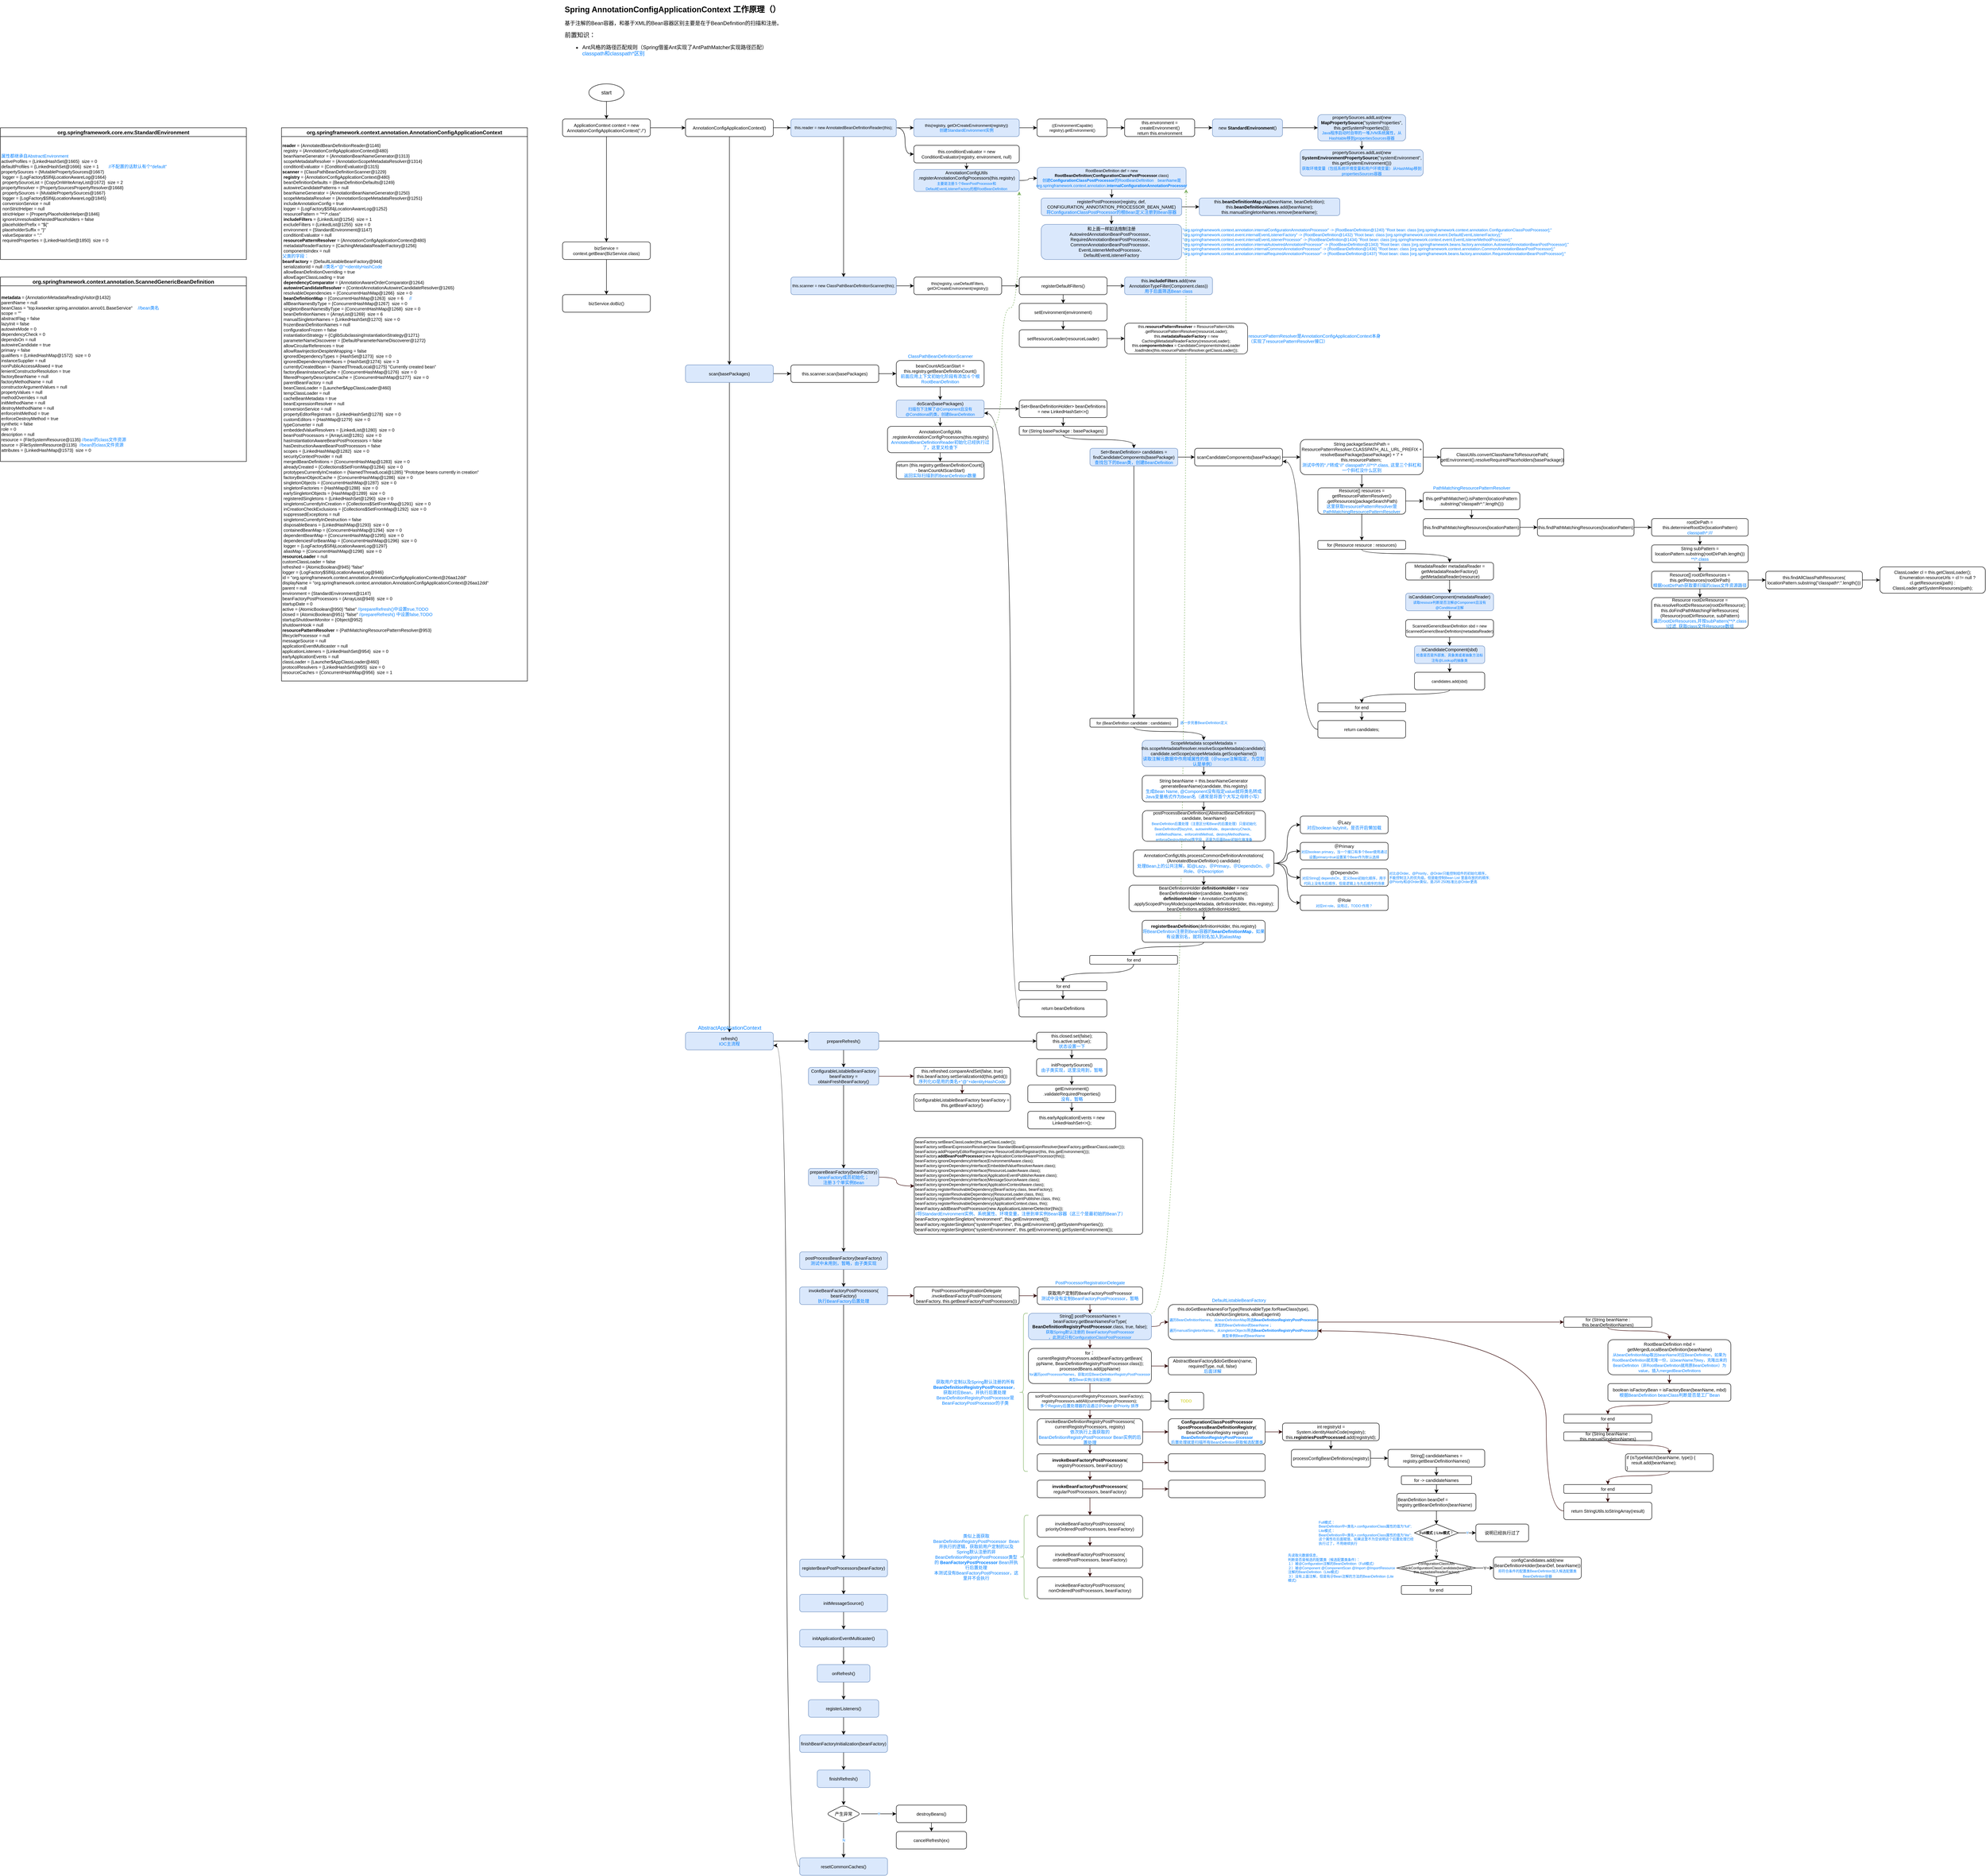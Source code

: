 <mxfile version="16.1.2" type="device"><diagram id="0HNwkS7FgDSCqjm2yuAo" name="第 1 页"><mxGraphModel dx="2752" dy="689" grid="1" gridSize="10" guides="1" tooltips="1" connect="1" arrows="1" fold="1" page="1" pageScale="1" pageWidth="827" pageHeight="1169" math="0" shadow="0"><root><mxCell id="0"/><mxCell id="1" parent="0"/><mxCell id="8LBShHvxASLETnbLwJq8-44" style="edgeStyle=orthogonalEdgeStyle;curved=1;rounded=0;orthogonalLoop=1;jettySize=auto;html=1;exitX=1;exitY=0;exitDx=0;exitDy=0;entryX=1;entryY=1;entryDx=0;entryDy=0;fontSize=8;fontColor=#007FFF;strokeColor=#82b366;fillColor=#d5e8d4;dashed=1;" parent="1" source="8LBShHvxASLETnbLwJq8-20" target="K2lkUtP0yNImSPrxmu6i-37" edge="1"><mxGeometry relative="1" as="geometry"><Array as="points"><mxPoint x="1460" y="3000"/></Array></mxGeometry></mxCell><mxCell id="K2lkUtP0yNImSPrxmu6i-1" value="&lt;h1 style=&quot;font-size: 18px&quot;&gt;&lt;font style=&quot;font-size: 18px&quot;&gt;Spring AnnotationConfigApplicationContext 工作原理（）&lt;/font&gt;&lt;/h1&gt;&lt;div&gt;&lt;font style=&quot;font-size: 12px&quot;&gt;基于注解的Bean容器，和基于XML的Bean容器区别主要是在于BeanDefinition的扫描和注册。&lt;/font&gt;&lt;/div&gt;&lt;p&gt;&lt;font style=&quot;font-size: 14px&quot;&gt;前置知识：&lt;/font&gt;&lt;/p&gt;&lt;ul&gt;&lt;li&gt;Ant风格的路径匹配规则（Spring借鉴Ant实现了AntPathMatcher实现路径匹配）&lt;br&gt;&lt;font color=&quot;#007fff&quot;&gt;classpath和classpath*区别&lt;/font&gt;&lt;br&gt;&lt;/li&gt;&lt;/ul&gt;&lt;p&gt;&lt;/p&gt;" style="text;html=1;strokeColor=none;fillColor=none;spacing=5;spacingTop=-20;whiteSpace=wrap;overflow=hidden;rounded=0;" parent="1" vertex="1"><mxGeometry x="40" y="19" width="760" height="181" as="geometry"/></mxCell><mxCell id="K2lkUtP0yNImSPrxmu6i-2" value="" style="edgeStyle=orthogonalEdgeStyle;rounded=0;orthogonalLoop=1;jettySize=auto;html=1;curved=1;" parent="1" source="K2lkUtP0yNImSPrxmu6i-3" target="K2lkUtP0yNImSPrxmu6i-4" edge="1"><mxGeometry relative="1" as="geometry"/></mxCell><mxCell id="K2lkUtP0yNImSPrxmu6i-3" value="start" style="ellipse;whiteSpace=wrap;html=1;" parent="1" vertex="1"><mxGeometry x="100" y="200" width="80" height="40" as="geometry"/></mxCell><mxCell id="K2lkUtP0yNImSPrxmu6i-6" value="" style="edgeStyle=orthogonalEdgeStyle;rounded=0;orthogonalLoop=1;jettySize=auto;html=1;fontSize=14;" parent="1" source="K2lkUtP0yNImSPrxmu6i-4" target="K2lkUtP0yNImSPrxmu6i-5" edge="1"><mxGeometry relative="1" as="geometry"/></mxCell><mxCell id="K2lkUtP0yNImSPrxmu6i-10" value="" style="edgeStyle=orthogonalEdgeStyle;rounded=0;orthogonalLoop=1;jettySize=auto;html=1;fontSize=14;" parent="1" source="K2lkUtP0yNImSPrxmu6i-4" target="K2lkUtP0yNImSPrxmu6i-9" edge="1"><mxGeometry relative="1" as="geometry"/></mxCell><mxCell id="K2lkUtP0yNImSPrxmu6i-4" value="ApplicationContext context = new AnnotationConfigApplicationContext(&quot;./&quot;)" style="rounded=1;whiteSpace=wrap;html=1;fontSize=10;" parent="1" vertex="1"><mxGeometry x="40" y="280" width="200" height="40" as="geometry"/></mxCell><mxCell id="K2lkUtP0yNImSPrxmu6i-8" value="" style="edgeStyle=orthogonalEdgeStyle;rounded=0;orthogonalLoop=1;jettySize=auto;html=1;fontSize=14;" parent="1" source="K2lkUtP0yNImSPrxmu6i-5" target="K2lkUtP0yNImSPrxmu6i-7" edge="1"><mxGeometry relative="1" as="geometry"/></mxCell><mxCell id="K2lkUtP0yNImSPrxmu6i-5" value="bizService = context.getBean(BizService.class)" style="rounded=1;whiteSpace=wrap;html=1;fontSize=10;" parent="1" vertex="1"><mxGeometry x="40" y="560" width="200" height="40" as="geometry"/></mxCell><mxCell id="K2lkUtP0yNImSPrxmu6i-7" value="bizService.doBiz()" style="rounded=1;whiteSpace=wrap;html=1;fontSize=10;" parent="1" vertex="1"><mxGeometry x="40" y="680" width="200" height="40" as="geometry"/></mxCell><mxCell id="K2lkUtP0yNImSPrxmu6i-12" value="" style="edgeStyle=orthogonalEdgeStyle;rounded=0;orthogonalLoop=1;jettySize=auto;html=1;fontSize=14;curved=1;" parent="1" source="K2lkUtP0yNImSPrxmu6i-9" target="K2lkUtP0yNImSPrxmu6i-11" edge="1"><mxGeometry relative="1" as="geometry"/></mxCell><mxCell id="K2lkUtP0yNImSPrxmu6i-16" value="" style="edgeStyle=orthogonalEdgeStyle;rounded=0;orthogonalLoop=1;jettySize=auto;html=1;fontSize=14;curved=1;" parent="1" source="K2lkUtP0yNImSPrxmu6i-9" target="K2lkUtP0yNImSPrxmu6i-15" edge="1"><mxGeometry relative="1" as="geometry"/></mxCell><mxCell id="K2lkUtP0yNImSPrxmu6i-9" value="AnnotationConfigApplicationContext()" style="rounded=1;whiteSpace=wrap;html=1;fontSize=10;" parent="1" vertex="1"><mxGeometry x="320" y="280" width="200" height="40" as="geometry"/></mxCell><mxCell id="K2lkUtP0yNImSPrxmu6i-14" value="" style="edgeStyle=orthogonalEdgeStyle;rounded=0;orthogonalLoop=1;jettySize=auto;html=1;fontSize=14;" parent="1" source="K2lkUtP0yNImSPrxmu6i-11" target="K2lkUtP0yNImSPrxmu6i-13" edge="1"><mxGeometry relative="1" as="geometry"/></mxCell><mxCell id="K2lkUtP0yNImSPrxmu6i-19" value="" style="edgeStyle=orthogonalEdgeStyle;rounded=0;orthogonalLoop=1;jettySize=auto;html=1;fontSize=9;" parent="1" source="K2lkUtP0yNImSPrxmu6i-11" target="K2lkUtP0yNImSPrxmu6i-18" edge="1"><mxGeometry relative="1" as="geometry"/></mxCell><mxCell id="K2lkUtP0yNImSPrxmu6i-11" value="scan(basePackages)" style="rounded=1;whiteSpace=wrap;html=1;fontSize=10;fillColor=#dae8fc;strokeColor=#6c8ebf;" parent="1" vertex="1"><mxGeometry x="320" y="840" width="200" height="40" as="geometry"/></mxCell><mxCell id="gvBZubv_brZhLsD8OsxQ-5" value="" style="edgeStyle=orthogonalEdgeStyle;curved=1;rounded=0;orthogonalLoop=1;jettySize=auto;html=1;fontSize=8;fontColor=#007FFF;" parent="1" source="K2lkUtP0yNImSPrxmu6i-13" target="gvBZubv_brZhLsD8OsxQ-4" edge="1"><mxGeometry relative="1" as="geometry"/></mxCell><mxCell id="K2lkUtP0yNImSPrxmu6i-13" value="&lt;div&gt;&lt;span&gt;refresh()&lt;br&gt;&lt;/span&gt;&lt;font color=&quot;#007fff&quot;&gt;IOC主流程&lt;/font&gt;&lt;/div&gt;" style="rounded=1;whiteSpace=wrap;html=1;fontSize=10;fillColor=#dae8fc;strokeColor=#6c8ebf;" parent="1" vertex="1"><mxGeometry x="320" y="2360" width="200" height="40" as="geometry"/></mxCell><mxCell id="K2lkUtP0yNImSPrxmu6i-24" style="edgeStyle=orthogonalEdgeStyle;rounded=0;orthogonalLoop=1;jettySize=auto;html=1;exitX=0.5;exitY=1;exitDx=0;exitDy=0;fontSize=9;fontColor=#007FFF;" parent="1" source="K2lkUtP0yNImSPrxmu6i-15" target="K2lkUtP0yNImSPrxmu6i-23" edge="1"><mxGeometry relative="1" as="geometry"/></mxCell><mxCell id="K2lkUtP0yNImSPrxmu6i-26" value="" style="edgeStyle=orthogonalEdgeStyle;rounded=0;orthogonalLoop=1;jettySize=auto;html=1;fontSize=9;fontColor=#007FFF;" parent="1" source="K2lkUtP0yNImSPrxmu6i-15" target="K2lkUtP0yNImSPrxmu6i-25" edge="1"><mxGeometry relative="1" as="geometry"/></mxCell><mxCell id="K2lkUtP0yNImSPrxmu6i-34" style="edgeStyle=orthogonalEdgeStyle;curved=1;rounded=0;orthogonalLoop=1;jettySize=auto;html=1;exitX=1;exitY=0.5;exitDx=0;exitDy=0;entryX=0;entryY=0.5;entryDx=0;entryDy=0;fontSize=9;fontColor=#007FFF;" parent="1" source="K2lkUtP0yNImSPrxmu6i-15" target="K2lkUtP0yNImSPrxmu6i-33" edge="1"><mxGeometry relative="1" as="geometry"/></mxCell><mxCell id="K2lkUtP0yNImSPrxmu6i-15" value="&lt;div style=&quot;font-size: 9px&quot;&gt;&lt;font style=&quot;font-size: 9px&quot;&gt;this.reader = new AnnotatedBeanDefinitionReader(this);&lt;/font&gt;&lt;/div&gt;" style="rounded=1;whiteSpace=wrap;html=1;fontSize=10;fillColor=#dae8fc;strokeColor=#6c8ebf;" parent="1" vertex="1"><mxGeometry x="560" y="280" width="240" height="40" as="geometry"/></mxCell><mxCell id="K2lkUtP0yNImSPrxmu6i-60" value="" style="edgeStyle=orthogonalEdgeStyle;curved=1;rounded=0;orthogonalLoop=1;jettySize=auto;html=1;fontSize=9;fontColor=#007FFF;" parent="1" source="K2lkUtP0yNImSPrxmu6i-18" target="K2lkUtP0yNImSPrxmu6i-59" edge="1"><mxGeometry relative="1" as="geometry"/></mxCell><mxCell id="K2lkUtP0yNImSPrxmu6i-18" value="this.scanner.scan(basePackages)" style="rounded=1;whiteSpace=wrap;html=1;fontSize=10;" parent="1" vertex="1"><mxGeometry x="560" y="840" width="200" height="40" as="geometry"/></mxCell><mxCell id="K2lkUtP0yNImSPrxmu6i-20" value="org.springframework.context.annotation.AnnotationConfigApplicationContext" style="swimlane;startSize=20;" parent="1" vertex="1"><mxGeometry x="-600" y="300" width="560" height="1260" as="geometry"/></mxCell><mxCell id="K2lkUtP0yNImSPrxmu6i-21" value="&lt;div&gt;&lt;b&gt;reader&lt;/b&gt; = {AnnotatedBeanDefinitionReader@1146}&amp;nbsp;&lt;/div&gt;&lt;div&gt;&amp;nbsp;registry = {AnnotationConfigApplicationContext@480}&amp;nbsp;&lt;/div&gt;&lt;div&gt;&amp;nbsp;beanNameGenerator = {AnnotationBeanNameGenerator@1313}&amp;nbsp;&lt;/div&gt;&lt;div&gt;&amp;nbsp;scopeMetadataResolver = {AnnotationScopeMetadataResolver@1314}&amp;nbsp;&lt;/div&gt;&lt;div&gt;&amp;nbsp;conditionEvaluator = {ConditionEvaluator@1315}&amp;nbsp;&lt;/div&gt;&lt;div&gt;&lt;b&gt;scanner&lt;/b&gt; = {ClassPathBeanDefinitionScanner@1229}&amp;nbsp;&lt;/div&gt;&lt;div&gt;&amp;nbsp;&lt;b&gt;registry&lt;/b&gt; = {AnnotationConfigApplicationContext@480}&amp;nbsp;&lt;/div&gt;&lt;div&gt;&amp;nbsp;beanDefinitionDefaults = {BeanDefinitionDefaults@1249}&amp;nbsp;&lt;/div&gt;&lt;div&gt;&amp;nbsp;autowireCandidatePatterns = null&lt;/div&gt;&lt;div&gt;&amp;nbsp;beanNameGenerator = {AnnotationBeanNameGenerator@1250}&amp;nbsp;&lt;/div&gt;&lt;div&gt;&amp;nbsp;scopeMetadataResolver = {AnnotationScopeMetadataResolver@1251}&amp;nbsp;&lt;/div&gt;&lt;div&gt;&amp;nbsp;includeAnnotationConfig = true&lt;/div&gt;&lt;div&gt;&amp;nbsp;logger = {LogFactory$Slf4jLocationAwareLog@1252}&amp;nbsp;&lt;/div&gt;&lt;div&gt;&amp;nbsp;resourcePattern = &quot;**/*.class&quot;&lt;/div&gt;&lt;div&gt;&amp;nbsp;&lt;b&gt;includeFilters&lt;/b&gt; = {LinkedList@1254}&amp;nbsp; size = 1&lt;/div&gt;&lt;div&gt;&amp;nbsp;excludeFilters = {LinkedList@1255}&amp;nbsp; size = 0&lt;/div&gt;&lt;div&gt;&amp;nbsp;environment = {StandardEnvironment@1147}&amp;nbsp;&lt;/div&gt;&lt;div&gt;&amp;nbsp;conditionEvaluator = null&lt;/div&gt;&lt;div&gt;&amp;nbsp;&lt;b&gt;resourcePatternResolver&lt;/b&gt; = {AnnotationConfigApplicationContext@480}&amp;nbsp;&lt;/div&gt;&lt;div&gt;&amp;nbsp;metadataReaderFactory = {CachingMetadataReaderFactory@1256}&amp;nbsp;&lt;/div&gt;&lt;div&gt;&amp;nbsp;componentsIndex = null&lt;/div&gt;&lt;div&gt;&lt;font color=&quot;#007fff&quot;&gt;父类的字段：&lt;/font&gt;&lt;/div&gt;&lt;div&gt;&lt;b&gt;beanFactory&lt;/b&gt; = {DefaultListableBeanFactory@944}&amp;nbsp;&lt;/div&gt;&lt;div&gt;&amp;nbsp;serializationId = null&lt;span&gt;&#9;&lt;span&gt;&#9;&lt;/span&gt;&lt;font color=&quot;#007fff&quot;&gt;/&lt;/font&gt;&lt;/span&gt;&lt;font color=&quot;#007fff&quot;&gt;/类名+&quot;@&quot;+identityHashCode&lt;/font&gt;&lt;/div&gt;&lt;div&gt;&amp;nbsp;allowBeanDefinitionOverriding = true&lt;/div&gt;&lt;div&gt;&amp;nbsp;allowEagerClassLoading = true&lt;/div&gt;&lt;div&gt;&amp;nbsp;&lt;b&gt;dependencyComparator&lt;/b&gt; = {AnnotationAwareOrderComparator@1264}&amp;nbsp;&lt;/div&gt;&lt;div&gt;&amp;nbsp;&lt;b&gt;autowireCandidateResolver&lt;/b&gt; = {ContextAnnotationAutowireCandidateResolver@1265}&amp;nbsp;&lt;/div&gt;&lt;div&gt;&amp;nbsp;resolvableDependencies = {ConcurrentHashMap@1266}&amp;nbsp; size = 0&lt;/div&gt;&lt;div&gt;&amp;nbsp;&lt;b&gt;beanDefinitionMap&lt;/b&gt; = {ConcurrentHashMap@1263}&amp;nbsp; size = 6&lt;span style=&quot;white-space: pre&quot;&gt;&#9;&lt;/span&gt;&lt;font color=&quot;#007fff&quot;&gt;//&lt;/font&gt;&lt;/div&gt;&lt;div&gt;&amp;nbsp;allBeanNamesByType = {ConcurrentHashMap@1267}&amp;nbsp; size = 0&lt;/div&gt;&lt;div&gt;&amp;nbsp;singletonBeanNamesByType = {ConcurrentHashMap@1268}&amp;nbsp; size = 0&lt;/div&gt;&lt;div&gt;&amp;nbsp;beanDefinitionNames = {ArrayList@1269}&amp;nbsp; size = 6&lt;/div&gt;&lt;div&gt;&amp;nbsp;manualSingletonNames = {LinkedHashSet@1270}&amp;nbsp; size = 0&lt;/div&gt;&lt;div&gt;&amp;nbsp;frozenBeanDefinitionNames = null&lt;/div&gt;&lt;div&gt;&amp;nbsp;configurationFrozen = false&lt;/div&gt;&lt;div&gt;&amp;nbsp;instantiationStrategy = {CglibSubclassingInstantiationStrategy@1271}&amp;nbsp;&lt;/div&gt;&lt;div&gt;&amp;nbsp;parameterNameDiscoverer = {DefaultParameterNameDiscoverer@1272}&amp;nbsp;&lt;/div&gt;&lt;div&gt;&amp;nbsp;allowCircularReferences = true&lt;/div&gt;&lt;div&gt;&amp;nbsp;allowRawInjectionDespiteWrapping = false&lt;/div&gt;&lt;div&gt;&amp;nbsp;ignoredDependencyTypes = {HashSet@1273}&amp;nbsp; size = 0&lt;/div&gt;&lt;div&gt;&amp;nbsp;ignoredDependencyInterfaces = {HashSet@1274}&amp;nbsp; size = 3&lt;/div&gt;&lt;div&gt;&amp;nbsp;currentlyCreatedBean = {NamedThreadLocal@1275} &quot;Currently created bean&quot;&lt;/div&gt;&lt;div&gt;&amp;nbsp;factoryBeanInstanceCache = {ConcurrentHashMap@1276}&amp;nbsp; size = 0&lt;/div&gt;&lt;div&gt;&amp;nbsp;filteredPropertyDescriptorsCache = {ConcurrentHashMap@1277}&amp;nbsp; size = 0&lt;/div&gt;&lt;div&gt;&amp;nbsp;parentBeanFactory = null&lt;/div&gt;&lt;div&gt;&amp;nbsp;beanClassLoader = {Launcher$AppClassLoader@460}&amp;nbsp;&lt;/div&gt;&lt;div&gt;&amp;nbsp;tempClassLoader = null&lt;/div&gt;&lt;div&gt;&amp;nbsp;cacheBeanMetadata = true&lt;/div&gt;&lt;div&gt;&amp;nbsp;beanExpressionResolver = null&lt;/div&gt;&lt;div&gt;&amp;nbsp;conversionService = null&lt;/div&gt;&lt;div&gt;&amp;nbsp;propertyEditorRegistrars = {LinkedHashSet@1278}&amp;nbsp; size = 0&lt;/div&gt;&lt;div&gt;&amp;nbsp;customEditors = {HashMap@1279}&amp;nbsp; size = 0&lt;/div&gt;&lt;div&gt;&amp;nbsp;typeConverter = null&lt;/div&gt;&lt;div&gt;&amp;nbsp;embeddedValueResolvers = {LinkedList@1280}&amp;nbsp; size = 0&lt;/div&gt;&lt;div&gt;&amp;nbsp;beanPostProcessors = {ArrayList@1281}&amp;nbsp; size = 0&lt;/div&gt;&lt;div&gt;&amp;nbsp;hasInstantiationAwareBeanPostProcessors = false&lt;/div&gt;&lt;div&gt;&amp;nbsp;hasDestructionAwareBeanPostProcessors = false&lt;/div&gt;&lt;div&gt;&amp;nbsp;scopes = {LinkedHashMap@1282}&amp;nbsp; size = 0&lt;/div&gt;&lt;div&gt;&amp;nbsp;securityContextProvider = null&lt;/div&gt;&lt;div&gt;&amp;nbsp;mergedBeanDefinitions = {ConcurrentHashMap@1283}&amp;nbsp; size = 0&lt;/div&gt;&lt;div&gt;&amp;nbsp;alreadyCreated = {Collections$SetFromMap@1284}&amp;nbsp; size = 0&lt;/div&gt;&lt;div&gt;&amp;nbsp;prototypesCurrentlyInCreation = {NamedThreadLocal@1285} &quot;Prototype beans currently in creation&quot;&lt;/div&gt;&lt;div&gt;&amp;nbsp;factoryBeanObjectCache = {ConcurrentHashMap@1286}&amp;nbsp; size = 0&lt;/div&gt;&lt;div&gt;&amp;nbsp;singletonObjects = {ConcurrentHashMap@1287}&amp;nbsp; size = 0&lt;/div&gt;&lt;div&gt;&amp;nbsp;singletonFactories = {HashMap@1288}&amp;nbsp; size = 0&lt;/div&gt;&lt;div&gt;&amp;nbsp;earlySingletonObjects = {HashMap@1289}&amp;nbsp; size = 0&lt;/div&gt;&lt;div&gt;&amp;nbsp;registeredSingletons = {LinkedHashSet@1290}&amp;nbsp; size = 0&lt;/div&gt;&lt;div&gt;&amp;nbsp;singletonsCurrentlyInCreation = {Collections$SetFromMap@1291}&amp;nbsp; size = 0&lt;/div&gt;&lt;div&gt;&amp;nbsp;inCreationCheckExclusions = {Collections$SetFromMap@1292}&amp;nbsp; size = 0&lt;/div&gt;&lt;div&gt;&amp;nbsp;suppressedExceptions = null&lt;/div&gt;&lt;div&gt;&amp;nbsp;singletonsCurrentlyInDestruction = false&lt;/div&gt;&lt;div&gt;&amp;nbsp;disposableBeans = {LinkedHashMap@1293}&amp;nbsp; size = 0&lt;/div&gt;&lt;div&gt;&amp;nbsp;containedBeanMap = {ConcurrentHashMap@1294}&amp;nbsp; size = 0&lt;/div&gt;&lt;div&gt;&amp;nbsp;dependentBeanMap = {ConcurrentHashMap@1295}&amp;nbsp; size = 0&lt;/div&gt;&lt;div&gt;&amp;nbsp;dependenciesForBeanMap = {ConcurrentHashMap@1296}&amp;nbsp; size = 0&lt;/div&gt;&lt;div&gt;&amp;nbsp;logger = {LogFactory$Slf4jLocationAwareLog@1297}&amp;nbsp;&lt;/div&gt;&lt;div&gt;&amp;nbsp;aliasMap = {ConcurrentHashMap@1298}&amp;nbsp; size = 0&lt;/div&gt;&lt;div&gt;&lt;b&gt;resourceLoader&lt;/b&gt; = null&lt;/div&gt;&lt;div&gt;customClassLoader = false&lt;/div&gt;&lt;div&gt;refreshed = {AtomicBoolean@945} &quot;false&quot;&lt;/div&gt;&lt;div&gt;logger = {LogFactory$Slf4jLocationAwareLog@946}&amp;nbsp;&lt;/div&gt;&lt;div&gt;id = &quot;org.springframework.context.annotation.AnnotationConfigApplicationContext@26aa12dd&quot;&lt;/div&gt;&lt;div&gt;displayName = &quot;org.springframework.context.annotation.AnnotationConfigApplicationContext@26aa12dd&quot;&lt;/div&gt;&lt;div&gt;parent = null&lt;/div&gt;&lt;div&gt;environment = {StandardEnvironment@1147}&amp;nbsp;&lt;/div&gt;&lt;div&gt;beanFactoryPostProcessors = {ArrayList@949}&amp;nbsp; size = 0&lt;/div&gt;&lt;div&gt;startupDate = 0&lt;/div&gt;&lt;div&gt;active = {AtomicBoolean@950} &quot;false&quot;&lt;span&gt;&#9;&lt;/span&gt;&lt;font color=&quot;#007fff&quot;&gt;//prepareRefresh()中设置true,TODO&lt;/font&gt;&lt;/div&gt;&lt;div&gt;closed = {AtomicBoolean@951} &quot;false&quot;&lt;span&gt;&#9;&lt;/span&gt;&lt;font color=&quot;#007fff&quot;&gt;//prepareRefresh() 中设置false,TODO&lt;/font&gt;&lt;/div&gt;&lt;div&gt;startupShutdownMonitor = {Object@952}&amp;nbsp;&lt;/div&gt;&lt;div&gt;shutdownHook = null&lt;/div&gt;&lt;div&gt;&lt;b&gt;resourcePatternResolver&lt;/b&gt; = {PathMatchingResourcePatternResolver@953}&amp;nbsp;&lt;/div&gt;&lt;div&gt;lifecycleProcessor = null&lt;/div&gt;&lt;div&gt;messageSource = null&lt;/div&gt;&lt;div&gt;applicationEventMulticaster = null&lt;/div&gt;&lt;div&gt;applicationListeners = {LinkedHashSet@954}&amp;nbsp; size = 0&lt;/div&gt;&lt;div&gt;earlyApplicationEvents = null&lt;/div&gt;&lt;div&gt;classLoader = {Launcher$AppClassLoader@460}&amp;nbsp;&lt;/div&gt;&lt;div&gt;protocolResolvers = {LinkedHashSet@955}&amp;nbsp; size = 0&lt;/div&gt;&lt;div&gt;resourceCaches = {ConcurrentHashMap@956}&amp;nbsp; size = 1&lt;/div&gt;" style="text;html=1;strokeColor=none;fillColor=none;align=left;verticalAlign=middle;whiteSpace=wrap;rounded=0;fontSize=10;" parent="K2lkUtP0yNImSPrxmu6i-20" vertex="1"><mxGeometry y="20" width="560" height="1240" as="geometry"/></mxCell><mxCell id="K2lkUtP0yNImSPrxmu6i-48" value="" style="edgeStyle=orthogonalEdgeStyle;curved=1;rounded=0;orthogonalLoop=1;jettySize=auto;html=1;fontSize=9;fontColor=#007FFF;" parent="1" source="K2lkUtP0yNImSPrxmu6i-23" target="K2lkUtP0yNImSPrxmu6i-47" edge="1"><mxGeometry relative="1" as="geometry"/></mxCell><mxCell id="K2lkUtP0yNImSPrxmu6i-23" value="&lt;div style=&quot;font-size: 9px&quot;&gt;&lt;font style=&quot;font-size: 9px&quot;&gt;this.scanner = new ClassPathBeanDefinitionScanner(this);&lt;/font&gt;&lt;/div&gt;" style="rounded=1;whiteSpace=wrap;html=1;fontSize=10;fillColor=#dae8fc;strokeColor=#6c8ebf;" parent="1" vertex="1"><mxGeometry x="560" y="640" width="240" height="40" as="geometry"/></mxCell><mxCell id="K2lkUtP0yNImSPrxmu6i-28" value="" style="edgeStyle=orthogonalEdgeStyle;rounded=0;orthogonalLoop=1;jettySize=auto;html=1;fontSize=9;fontColor=#007FFF;" parent="1" source="K2lkUtP0yNImSPrxmu6i-25" target="K2lkUtP0yNImSPrxmu6i-27" edge="1"><mxGeometry relative="1" as="geometry"/></mxCell><mxCell id="K2lkUtP0yNImSPrxmu6i-25" value="&lt;div style=&quot;font-size: 9px&quot;&gt;&lt;font style=&quot;font-size: 9px&quot;&gt;this(registry, getOrCreateEnvironment(registry))&lt;br&gt;&lt;font color=&quot;#007fff&quot;&gt;创建StandardEnvironment实例&lt;/font&gt;&lt;/font&gt;&lt;/div&gt;" style="rounded=1;whiteSpace=wrap;html=1;fontSize=10;fillColor=#dae8fc;strokeColor=#6c8ebf;" parent="1" vertex="1"><mxGeometry x="840" y="280" width="240" height="40" as="geometry"/></mxCell><mxCell id="K2lkUtP0yNImSPrxmu6i-30" value="" style="edgeStyle=orthogonalEdgeStyle;curved=1;rounded=0;orthogonalLoop=1;jettySize=auto;html=1;fontSize=9;fontColor=#007FFF;" parent="1" source="K2lkUtP0yNImSPrxmu6i-27" target="K2lkUtP0yNImSPrxmu6i-29" edge="1"><mxGeometry relative="1" as="geometry"/></mxCell><mxCell id="K2lkUtP0yNImSPrxmu6i-27" value="&lt;div style=&quot;font-size: 9px&quot;&gt;&lt;font style=&quot;font-size: 9px&quot;&gt;((EnvironmentCapable) registry).getEnvironment()&lt;/font&gt;&lt;/div&gt;" style="rounded=1;whiteSpace=wrap;html=1;fontSize=10;" parent="1" vertex="1"><mxGeometry x="1120.5" y="280" width="159.5" height="40" as="geometry"/></mxCell><mxCell id="gvBZubv_brZhLsD8OsxQ-50" value="" style="edgeStyle=orthogonalEdgeStyle;curved=1;rounded=0;orthogonalLoop=1;jettySize=auto;html=1;fontSize=12;fontColor=#007FFF;" parent="1" source="K2lkUtP0yNImSPrxmu6i-29" target="gvBZubv_brZhLsD8OsxQ-49" edge="1"><mxGeometry relative="1" as="geometry"/></mxCell><mxCell id="K2lkUtP0yNImSPrxmu6i-29" value="&lt;div&gt;&lt;font&gt;&lt;font size=&quot;1&quot;&gt;this.environment = createEnvironment()&lt;/font&gt;&lt;br&gt;&lt;font size=&quot;1&quot;&gt;return this.environment&lt;/font&gt;&lt;br&gt;&lt;/font&gt;&lt;/div&gt;" style="rounded=1;whiteSpace=wrap;html=1;fontSize=10;" parent="1" vertex="1"><mxGeometry x="1320" y="280" width="159.5" height="40" as="geometry"/></mxCell><mxCell id="K2lkUtP0yNImSPrxmu6i-31" value="org.springframework.context.annotation.ScannedGenericBeanDefinition" style="swimlane;startSize=20;" parent="1" vertex="1"><mxGeometry x="-1240" y="640" width="560" height="420" as="geometry"/></mxCell><mxCell id="K2lkUtP0yNImSPrxmu6i-32" value="&lt;div&gt;&lt;b&gt;metadata&lt;/b&gt; = {AnnotationMetadataReadingVisitor@1432}&amp;nbsp;&lt;/div&gt;&lt;div&gt;parentName = null&lt;/div&gt;&lt;div&gt;beanClass = &quot;top.kwseeker.spring.annotation.anno01.BaseService&quot;&lt;span style=&quot;white-space: pre&quot;&gt;&#9;&lt;/span&gt;&lt;font color=&quot;#007fff&quot;&gt;//bean类名&lt;/font&gt;&lt;/div&gt;&lt;div&gt;scope = &quot;&quot;&lt;/div&gt;&lt;div&gt;abstractFlag = false&lt;/div&gt;&lt;div&gt;lazyInit = false&lt;/div&gt;&lt;div&gt;autowireMode = 0&lt;/div&gt;&lt;div&gt;dependencyCheck = 0&lt;/div&gt;&lt;div&gt;dependsOn = null&lt;/div&gt;&lt;div&gt;autowireCandidate = true&lt;/div&gt;&lt;div&gt;primary = false&lt;/div&gt;&lt;div&gt;qualifiers = {LinkedHashMap@1572}&amp;nbsp; size = 0&lt;/div&gt;&lt;div&gt;instanceSupplier = null&lt;/div&gt;&lt;div&gt;nonPublicAccessAllowed = true&lt;/div&gt;&lt;div&gt;lenientConstructorResolution = true&lt;/div&gt;&lt;div&gt;factoryBeanName = null&lt;/div&gt;&lt;div&gt;factoryMethodName = null&lt;/div&gt;&lt;div&gt;constructorArgumentValues = null&lt;/div&gt;&lt;div&gt;propertyValues = null&lt;/div&gt;&lt;div&gt;methodOverrides = null&lt;/div&gt;&lt;div&gt;initMethodName = null&lt;/div&gt;&lt;div&gt;destroyMethodName = null&lt;/div&gt;&lt;div&gt;enforceInitMethod = true&lt;/div&gt;&lt;div&gt;enforceDestroyMethod = true&lt;/div&gt;&lt;div&gt;synthetic = false&lt;/div&gt;&lt;div&gt;role = 0&lt;/div&gt;&lt;div&gt;description = null&lt;/div&gt;&lt;div&gt;resource = {FileSystemResource@1135}&lt;font color=&quot;#007fff&quot;&gt;&lt;span&gt;&#9;&lt;/span&gt;//bean的class文件资源&lt;/font&gt;&lt;/div&gt;&lt;div&gt;source = {FileSystemResource@1135}&lt;span style=&quot;white-space: pre&quot;&gt;&#9;&lt;/span&gt;&lt;font color=&quot;#007fff&quot;&gt;//bean的class文件资源&lt;/font&gt;&lt;/div&gt;&lt;div&gt;attributes = {LinkedHashMap@1573}&amp;nbsp; size = 0&lt;/div&gt;" style="text;html=1;strokeColor=none;fillColor=none;align=left;verticalAlign=middle;whiteSpace=wrap;rounded=0;fontSize=10;" parent="K2lkUtP0yNImSPrxmu6i-31" vertex="1"><mxGeometry y="20" width="560" height="400" as="geometry"/></mxCell><mxCell id="K2lkUtP0yNImSPrxmu6i-36" value="" style="edgeStyle=orthogonalEdgeStyle;curved=1;rounded=0;orthogonalLoop=1;jettySize=auto;html=1;fontSize=9;fontColor=#007FFF;" parent="1" source="K2lkUtP0yNImSPrxmu6i-33" target="K2lkUtP0yNImSPrxmu6i-35" edge="1"><mxGeometry relative="1" as="geometry"/></mxCell><mxCell id="K2lkUtP0yNImSPrxmu6i-33" value="&lt;div&gt;&lt;font size=&quot;1&quot;&gt;this.conditionEvaluator = new ConditionEvaluator(registry, environment, null)&lt;/font&gt;&lt;br&gt;&lt;/div&gt;" style="rounded=1;whiteSpace=wrap;html=1;fontSize=10;" parent="1" vertex="1"><mxGeometry x="840" y="340" width="240" height="40" as="geometry"/></mxCell><mxCell id="K2lkUtP0yNImSPrxmu6i-38" value="" style="edgeStyle=orthogonalEdgeStyle;curved=1;rounded=0;orthogonalLoop=1;jettySize=auto;html=1;fontSize=9;fontColor=#007FFF;" parent="1" source="K2lkUtP0yNImSPrxmu6i-35" target="K2lkUtP0yNImSPrxmu6i-37" edge="1"><mxGeometry relative="1" as="geometry"/></mxCell><mxCell id="K2lkUtP0yNImSPrxmu6i-35" value="&lt;div&gt;&lt;font size=&quot;1&quot;&gt;AnnotationConfigUtils&lt;br&gt;.registerAnnotationConfigProcessors(this.registry)&lt;br&gt;&lt;/font&gt;&lt;font color=&quot;#007fff&quot; style=&quot;font-size: 8px&quot;&gt;主要是注册５个BeanPostProcessor和&lt;/font&gt;&lt;/div&gt;&lt;font color=&quot;#007fff&quot;&gt;&lt;span style=&quot;font-size: 8px&quot;&gt;DefaultEventListenerFactory&lt;/span&gt;&lt;/font&gt;&lt;span style=&quot;font-size: 8px ; color: rgb(0 , 127 , 255)&quot;&gt;的根RootBeanDefinition&lt;/span&gt;&lt;font color=&quot;#007fff&quot;&gt;&lt;span style=&quot;font-size: 8px&quot;&gt;&lt;br&gt;&lt;/span&gt;&lt;/font&gt;" style="rounded=1;whiteSpace=wrap;html=1;fontSize=10;fillColor=#dae8fc;strokeColor=#6c8ebf;" parent="1" vertex="1"><mxGeometry x="840" y="395" width="240" height="50" as="geometry"/></mxCell><mxCell id="K2lkUtP0yNImSPrxmu6i-40" value="" style="edgeStyle=orthogonalEdgeStyle;curved=1;rounded=0;orthogonalLoop=1;jettySize=auto;html=1;fontSize=9;fontColor=#007FFF;" parent="1" source="K2lkUtP0yNImSPrxmu6i-37" target="K2lkUtP0yNImSPrxmu6i-39" edge="1"><mxGeometry relative="1" as="geometry"/></mxCell><mxCell id="K2lkUtP0yNImSPrxmu6i-37" value="&lt;div style=&quot;font-size: 9px&quot;&gt;&lt;font size=&quot;1&quot; style=&quot;font-size: 9px&quot;&gt;RootBeanDefinition def = new &lt;b&gt;RootBeanDefinition&lt;/b&gt;(&lt;b&gt;ConfigurationClassPostProcessor&lt;/b&gt;.class)&lt;br&gt;&lt;/font&gt;&lt;font color=&quot;#007fff&quot; style=&quot;font-size: 9px&quot;&gt;创建&lt;b&gt;ConfigurationClassPostProcessor&lt;/b&gt;的RootBeanDefitnition　beanName是&lt;/font&gt;&lt;/div&gt;&lt;font color=&quot;#007fff&quot; style=&quot;font-size: 9px&quot;&gt;org.springframework.context.annotation.&lt;b&gt;internalConfigurationAnnotationProcessor&lt;/b&gt;&lt;/font&gt;" style="rounded=1;whiteSpace=wrap;html=1;fontSize=10;fillColor=#dae8fc;strokeColor=#6c8ebf;" parent="1" vertex="1"><mxGeometry x="1121" y="390" width="339" height="50" as="geometry"/></mxCell><mxCell id="K2lkUtP0yNImSPrxmu6i-42" value="" style="edgeStyle=orthogonalEdgeStyle;curved=1;rounded=0;orthogonalLoop=1;jettySize=auto;html=1;fontSize=9;fontColor=#007FFF;" parent="1" source="K2lkUtP0yNImSPrxmu6i-39" target="K2lkUtP0yNImSPrxmu6i-41" edge="1"><mxGeometry relative="1" as="geometry"/></mxCell><mxCell id="K2lkUtP0yNImSPrxmu6i-44" value="" style="edgeStyle=orthogonalEdgeStyle;curved=1;rounded=0;orthogonalLoop=1;jettySize=auto;html=1;fontSize=9;fontColor=#007FFF;" parent="1" source="K2lkUtP0yNImSPrxmu6i-39" target="K2lkUtP0yNImSPrxmu6i-43" edge="1"><mxGeometry relative="1" as="geometry"/></mxCell><mxCell id="K2lkUtP0yNImSPrxmu6i-39" value="&lt;font size=&quot;1&quot;&gt;registerPostProcessor(registry, def, CONFIGURATION_ANNOTATION_PROCESSOR_BEAN_NAME)&lt;br&gt;&lt;/font&gt;&lt;font color=&quot;#007fff&quot;&gt;将ConfigurationClassPostProcessor的根Bean定义注册到Bean容器&lt;/font&gt;" style="rounded=1;whiteSpace=wrap;html=1;fontSize=10;fillColor=#dae8fc;strokeColor=#6c8ebf;" parent="1" vertex="1"><mxGeometry x="1130" y="460" width="320" height="40" as="geometry"/></mxCell><mxCell id="K2lkUtP0yNImSPrxmu6i-41" value="&lt;div&gt;&lt;font size=&quot;1&quot;&gt;this.&lt;b&gt;beanDefinitionMap&lt;/b&gt;.put(beanName, beanDefinition);&lt;/font&gt;&lt;/div&gt;&lt;div&gt;&lt;font size=&quot;1&quot;&gt;this.&lt;b&gt;beanDefinitionNames&lt;/b&gt;.add(beanName);&lt;/font&gt;&lt;/div&gt;&lt;div&gt;&lt;font size=&quot;1&quot;&gt;this.manualSingletonNames.remove(beanName);&lt;/font&gt;&lt;/div&gt;" style="rounded=1;whiteSpace=wrap;html=1;fontSize=10;fillColor=#dae8fc;strokeColor=#6c8ebf;" parent="1" vertex="1"><mxGeometry x="1490" y="460" width="320" height="40" as="geometry"/></mxCell><mxCell id="K2lkUtP0yNImSPrxmu6i-43" value="&lt;font size=&quot;1&quot;&gt;和上面一样如法炮制注册&lt;br&gt;&lt;/font&gt;AutowiredAnnotationBeanPostProcessor、RequiredAnnotationBeanPostProcessor、CommonAnnotationBeanPostProcessor、&lt;br&gt;EventListenerMethodProcessor、&lt;br&gt;DefaultEventListenerFactory" style="rounded=1;whiteSpace=wrap;html=1;fontSize=10;fillColor=#dae8fc;strokeColor=#6c8ebf;" parent="1" vertex="1"><mxGeometry x="1130" y="520" width="320" height="80" as="geometry"/></mxCell><mxCell id="K2lkUtP0yNImSPrxmu6i-46" value="&lt;div&gt;&quot;org.springframework.context.annotation.internalConfigurationAnnotationProcessor&quot; -&amp;gt; {RootBeanDefinition@1240} &quot;Root bean: class [org.springframework.context.annotation.ConfigurationClassPostProcessor];&quot;&lt;/div&gt;&lt;div&gt;&quot;org.springframework.context.event.internalEventListenerFactory&quot; -&amp;gt; {RootBeanDefinition@1432} &quot;Root bean: class [org.springframework.context.event.DefaultEventListenerFactory];&quot;&lt;/div&gt;&lt;div&gt;&quot;org.springframework.context.event.internalEventListenerProcessor&quot; -&amp;gt; {RootBeanDefinition@1434} &quot;Root bean: class [org.springframework.context.event.EventListenerMethodProcessor];&quot;&lt;/div&gt;&lt;div&gt;&quot;org.springframework.context.annotation.internalAutowiredAnnotationProcessor&quot; -&amp;gt; {RootBeanDefinition@1343} &quot;Root bean: class [org.springframework.beans.factory.annotation.AutowiredAnnotationBeanPostProcessor];&quot;&lt;/div&gt;&lt;div&gt;&quot;org.springframework.context.annotation.internalCommonAnnotationProcessor&quot; -&amp;gt; {RootBeanDefinition@1436} &quot;Root bean: class [org.springframework.context.annotation.CommonAnnotationBeanPostProcessor];&quot;&lt;/div&gt;&lt;div&gt;&quot;org.springframework.context.annotation.internalRequiredAnnotationProcessor&quot; -&amp;gt; {RootBeanDefinition@1437} &quot;Root bean: class [org.springframework.beans.factory.annotation.RequiredAnnotationBeanPostProcessor];&quot;&lt;/div&gt;" style="text;html=1;align=left;verticalAlign=middle;resizable=0;points=[];autosize=1;strokeColor=none;fillColor=none;fontSize=9;fontColor=#007FFF;" parent="1" vertex="1"><mxGeometry x="1450" y="525" width="890" height="70" as="geometry"/></mxCell><mxCell id="K2lkUtP0yNImSPrxmu6i-50" value="" style="edgeStyle=orthogonalEdgeStyle;curved=1;rounded=0;orthogonalLoop=1;jettySize=auto;html=1;fontSize=9;fontColor=#007FFF;" parent="1" source="K2lkUtP0yNImSPrxmu6i-47" target="K2lkUtP0yNImSPrxmu6i-49" edge="1"><mxGeometry relative="1" as="geometry"/></mxCell><mxCell id="K2lkUtP0yNImSPrxmu6i-47" value="&lt;div style=&quot;font-size: 9px&quot;&gt;&lt;font style=&quot;font-size: 9px&quot;&gt;this(registry, useDefaultFilters, getOrCreateEnvironment(registry))&lt;/font&gt;&lt;/div&gt;" style="rounded=1;whiteSpace=wrap;html=1;fontSize=10;" parent="1" vertex="1"><mxGeometry x="840" y="640" width="200" height="40" as="geometry"/></mxCell><mxCell id="K2lkUtP0yNImSPrxmu6i-52" value="" style="edgeStyle=orthogonalEdgeStyle;curved=1;rounded=0;orthogonalLoop=1;jettySize=auto;html=1;fontSize=9;fontColor=#007FFF;" parent="1" source="K2lkUtP0yNImSPrxmu6i-49" target="K2lkUtP0yNImSPrxmu6i-51" edge="1"><mxGeometry relative="1" as="geometry"/></mxCell><mxCell id="K2lkUtP0yNImSPrxmu6i-54" value="" style="edgeStyle=orthogonalEdgeStyle;curved=1;rounded=0;orthogonalLoop=1;jettySize=auto;html=1;fontSize=9;fontColor=#007FFF;" parent="1" source="K2lkUtP0yNImSPrxmu6i-49" target="K2lkUtP0yNImSPrxmu6i-53" edge="1"><mxGeometry relative="1" as="geometry"/></mxCell><mxCell id="K2lkUtP0yNImSPrxmu6i-49" value="&lt;div&gt;&lt;font&gt;&lt;font size=&quot;1&quot;&gt;registerDefaultFilters()&lt;/font&gt;&lt;br&gt;&lt;/font&gt;&lt;/div&gt;" style="rounded=1;whiteSpace=wrap;html=1;fontSize=10;" parent="1" vertex="1"><mxGeometry x="1080" y="640" width="200" height="40" as="geometry"/></mxCell><mxCell id="K2lkUtP0yNImSPrxmu6i-51" value="&lt;div&gt;&lt;font&gt;&lt;font size=&quot;1&quot;&gt;this.&lt;b&gt;includeFilters&lt;/b&gt;.add(new AnnotationTypeFilter(Component.class))&lt;/font&gt;&lt;br&gt;&lt;/font&gt;&lt;/div&gt;&lt;div&gt;&lt;font&gt;&lt;font size=&quot;1&quot; color=&quot;#007fff&quot;&gt;用于后面筛选Bean class&lt;/font&gt;&lt;/font&gt;&lt;/div&gt;" style="rounded=1;whiteSpace=wrap;html=1;fontSize=10;fillColor=#dae8fc;strokeColor=#6c8ebf;" parent="1" vertex="1"><mxGeometry x="1320" y="640" width="200" height="40" as="geometry"/></mxCell><mxCell id="K2lkUtP0yNImSPrxmu6i-56" value="" style="edgeStyle=orthogonalEdgeStyle;curved=1;rounded=0;orthogonalLoop=1;jettySize=auto;html=1;fontSize=9;fontColor=#007FFF;" parent="1" source="K2lkUtP0yNImSPrxmu6i-53" target="K2lkUtP0yNImSPrxmu6i-55" edge="1"><mxGeometry relative="1" as="geometry"/></mxCell><mxCell id="K2lkUtP0yNImSPrxmu6i-53" value="&lt;div&gt;&lt;font&gt;&lt;font size=&quot;1&quot;&gt;setEnvironment(environment)&lt;/font&gt;&lt;br&gt;&lt;/font&gt;&lt;/div&gt;" style="rounded=1;whiteSpace=wrap;html=1;fontSize=10;" parent="1" vertex="1"><mxGeometry x="1080" y="700" width="200" height="40" as="geometry"/></mxCell><mxCell id="K2lkUtP0yNImSPrxmu6i-58" value="" style="edgeStyle=orthogonalEdgeStyle;curved=1;rounded=0;orthogonalLoop=1;jettySize=auto;html=1;fontSize=9;fontColor=#007FFF;" parent="1" source="K2lkUtP0yNImSPrxmu6i-55" target="K2lkUtP0yNImSPrxmu6i-57" edge="1"><mxGeometry relative="1" as="geometry"/></mxCell><mxCell id="K2lkUtP0yNImSPrxmu6i-55" value="&lt;div&gt;&lt;font&gt;&lt;font size=&quot;1&quot;&gt;setResourceLoader(resourceLoader)&lt;/font&gt;&lt;br&gt;&lt;/font&gt;&lt;/div&gt;" style="rounded=1;whiteSpace=wrap;html=1;fontSize=10;" parent="1" vertex="1"><mxGeometry x="1080" y="760" width="200" height="40" as="geometry"/></mxCell><mxCell id="K2lkUtP0yNImSPrxmu6i-57" value="&lt;div style=&quot;font-size: 9px&quot;&gt;&lt;font style=&quot;font-size: 9px&quot;&gt;&lt;div&gt;this.&lt;b&gt;resourcePatternResolver&lt;/b&gt; = ResourcePatternUtils&lt;br&gt;.getResourcePatternResolver(resourceLoader);&lt;/div&gt;&lt;div&gt;&lt;span&gt;&#9;&#9;&lt;/span&gt;this.&lt;b&gt;metadataReaderFactory&lt;/b&gt; = new CachingMetadataReaderFactory(resourceLoader);&lt;/div&gt;&lt;div&gt;&lt;span&gt;&#9;&#9;&lt;/span&gt;this.&lt;b&gt;componentsIndex&lt;/b&gt; = CandidateComponentsIndexLoader&lt;br&gt;.loadIndex(this.resourcePatternResolver.getClassLoader());&lt;/div&gt;&lt;/font&gt;&lt;/div&gt;" style="rounded=1;whiteSpace=wrap;html=1;fontSize=10;align=center;" parent="1" vertex="1"><mxGeometry x="1320" y="745" width="280" height="70" as="geometry"/></mxCell><mxCell id="K2lkUtP0yNImSPrxmu6i-62" value="" style="edgeStyle=orthogonalEdgeStyle;curved=1;rounded=0;orthogonalLoop=1;jettySize=auto;html=1;fontSize=10;fontColor=#007FFF;" parent="1" source="K2lkUtP0yNImSPrxmu6i-59" target="K2lkUtP0yNImSPrxmu6i-61" edge="1"><mxGeometry relative="1" as="geometry"/></mxCell><mxCell id="K2lkUtP0yNImSPrxmu6i-59" value="beanCountAtScanStart = this.registry.getBeanDefinitionCount()&lt;br&gt;&lt;font style=&quot;font-size: 10px&quot; color=&quot;#007fff&quot;&gt;前面应用上下文初始化阶段有添加６个根RootBeanDefinition&lt;/font&gt;" style="rounded=1;whiteSpace=wrap;html=1;fontSize=10;" parent="1" vertex="1"><mxGeometry x="800" y="830" width="200" height="60" as="geometry"/></mxCell><mxCell id="K2lkUtP0yNImSPrxmu6i-64" value="" style="edgeStyle=orthogonalEdgeStyle;curved=1;rounded=0;orthogonalLoop=1;jettySize=auto;html=1;fontSize=10;fontColor=#007FFF;" parent="1" source="K2lkUtP0yNImSPrxmu6i-61" target="K2lkUtP0yNImSPrxmu6i-63" edge="1"><mxGeometry relative="1" as="geometry"/></mxCell><mxCell id="K2lkUtP0yNImSPrxmu6i-66" value="" style="edgeStyle=orthogonalEdgeStyle;curved=1;rounded=0;orthogonalLoop=1;jettySize=auto;html=1;fontSize=10;fontColor=#007FFF;" parent="1" source="K2lkUtP0yNImSPrxmu6i-61" target="K2lkUtP0yNImSPrxmu6i-65" edge="1"><mxGeometry relative="1" as="geometry"/></mxCell><mxCell id="K2lkUtP0yNImSPrxmu6i-61" value="doScan(basePackages)&lt;br&gt;&lt;font color=&quot;#007fff&quot; style=&quot;font-size: 9px&quot;&gt;扫描包下注解了@Component且没有@Conditional的类，创建BeanDefinition&lt;/font&gt;" style="rounded=1;whiteSpace=wrap;html=1;fontSize=10;fillColor=#dae8fc;strokeColor=#6c8ebf;" parent="1" vertex="1"><mxGeometry x="800" y="920" width="200" height="40" as="geometry"/></mxCell><mxCell id="K2lkUtP0yNImSPrxmu6i-72" value="" style="edgeStyle=orthogonalEdgeStyle;curved=1;rounded=0;orthogonalLoop=1;jettySize=auto;html=1;fontSize=10;fontColor=#007FFF;" parent="1" source="K2lkUtP0yNImSPrxmu6i-63" target="K2lkUtP0yNImSPrxmu6i-71" edge="1"><mxGeometry relative="1" as="geometry"/></mxCell><mxCell id="K2lkUtP0yNImSPrxmu6i-63" value="Set&amp;lt;BeanDefinitionHolder&amp;gt; beanDefinitions = new LinkedHashSet&amp;lt;&amp;gt;()" style="rounded=1;whiteSpace=wrap;html=1;fontSize=10;" parent="1" vertex="1"><mxGeometry x="1080" y="920" width="200" height="40" as="geometry"/></mxCell><mxCell id="K2lkUtP0yNImSPrxmu6i-70" value="" style="edgeStyle=orthogonalEdgeStyle;curved=1;rounded=0;orthogonalLoop=1;jettySize=auto;html=1;fontSize=10;fontColor=#007FFF;" parent="1" source="K2lkUtP0yNImSPrxmu6i-65" target="K2lkUtP0yNImSPrxmu6i-69" edge="1"><mxGeometry relative="1" as="geometry"/></mxCell><mxCell id="gvBZubv_brZhLsD8OsxQ-1" style="edgeStyle=orthogonalEdgeStyle;rounded=0;orthogonalLoop=1;jettySize=auto;html=1;exitX=1;exitY=0;exitDx=0;exitDy=0;entryX=1;entryY=1;entryDx=0;entryDy=0;dashed=1;fillColor=#d5e8d4;strokeColor=#82b366;curved=1;" parent="1" source="K2lkUtP0yNImSPrxmu6i-65" target="K2lkUtP0yNImSPrxmu6i-35" edge="1"><mxGeometry relative="1" as="geometry"><Array as="points"><mxPoint x="1040" y="980"/><mxPoint x="1040" y="710"/><mxPoint x="1080" y="710"/></Array></mxGeometry></mxCell><mxCell id="K2lkUtP0yNImSPrxmu6i-65" value="AnnotationConfigUtils&lt;br&gt;.registerAnnotationConfigProcessors(this.registry)&lt;br&gt;&lt;font color=&quot;#007fff&quot;&gt;AnnotatedBeanDefinitionReader初始化已经执行过了，这里又检查下&lt;/font&gt;" style="rounded=1;whiteSpace=wrap;html=1;fontSize=10;" parent="1" vertex="1"><mxGeometry x="780" y="980" width="240" height="60" as="geometry"/></mxCell><mxCell id="K2lkUtP0yNImSPrxmu6i-69" value="return (this.registry.getBeanDefinitionCount() - beanCountAtScanStart)&lt;br&gt;&lt;font color=&quot;#007fff&quot;&gt;返回实际扫描到的BeanDefinition数量&lt;/font&gt;" style="rounded=1;whiteSpace=wrap;html=1;fontSize=10;" parent="1" vertex="1"><mxGeometry x="800" y="1060" width="200" height="40" as="geometry"/></mxCell><mxCell id="K2lkUtP0yNImSPrxmu6i-74" value="" style="edgeStyle=orthogonalEdgeStyle;curved=1;rounded=0;orthogonalLoop=1;jettySize=auto;html=1;fontSize=10;fontColor=#007FFF;" parent="1" source="K2lkUtP0yNImSPrxmu6i-71" target="K2lkUtP0yNImSPrxmu6i-73" edge="1"><mxGeometry relative="1" as="geometry"><Array as="points"><mxPoint x="1180" y="1010"/><mxPoint x="1341" y="1010"/></Array></mxGeometry></mxCell><mxCell id="K2lkUtP0yNImSPrxmu6i-71" value="for (String basePackage : basePackages)" style="rounded=1;whiteSpace=wrap;html=1;fontSize=10;" parent="1" vertex="1"><mxGeometry x="1080" y="980" width="200" height="20" as="geometry"/></mxCell><mxCell id="K2lkUtP0yNImSPrxmu6i-77" value="" style="edgeStyle=orthogonalEdgeStyle;curved=1;rounded=0;orthogonalLoop=1;jettySize=auto;html=1;fontSize=10;fontColor=#007FFF;" parent="1" source="K2lkUtP0yNImSPrxmu6i-73" target="K2lkUtP0yNImSPrxmu6i-76" edge="1"><mxGeometry relative="1" as="geometry"/></mxCell><mxCell id="K2lkUtP0yNImSPrxmu6i-125" value="" style="edgeStyle=orthogonalEdgeStyle;curved=1;rounded=0;orthogonalLoop=1;jettySize=auto;html=1;fontSize=8;fontColor=#007FFF;" parent="1" source="K2lkUtP0yNImSPrxmu6i-73" target="K2lkUtP0yNImSPrxmu6i-124" edge="1"><mxGeometry relative="1" as="geometry"/></mxCell><mxCell id="K2lkUtP0yNImSPrxmu6i-73" value="Set&amp;lt;BeanDefinition&amp;gt; candidates = findCandidateComponents(basePackage)&lt;br&gt;&lt;font color=&quot;#007fff&quot;&gt;查找包下的Bean类，创建BeanDefinition&lt;/font&gt;" style="rounded=1;whiteSpace=wrap;html=1;fontSize=10;fillColor=#dae8fc;strokeColor=#6c8ebf;" parent="1" vertex="1"><mxGeometry x="1241" y="1030" width="200" height="40" as="geometry"/></mxCell><mxCell id="K2lkUtP0yNImSPrxmu6i-146" value="" style="edgeStyle=orthogonalEdgeStyle;curved=1;rounded=0;orthogonalLoop=1;jettySize=auto;html=1;fontSize=10;fontColor=#007FFF;" parent="1" source="K2lkUtP0yNImSPrxmu6i-75" target="K2lkUtP0yNImSPrxmu6i-145" edge="1"><mxGeometry relative="1" as="geometry"/></mxCell><mxCell id="K2lkUtP0yNImSPrxmu6i-75" value="for end" style="rounded=1;whiteSpace=wrap;html=1;fontSize=10;" parent="1" vertex="1"><mxGeometry x="1079.5" y="2245" width="200" height="20" as="geometry"/></mxCell><mxCell id="K2lkUtP0yNImSPrxmu6i-79" value="" style="edgeStyle=orthogonalEdgeStyle;curved=1;rounded=0;orthogonalLoop=1;jettySize=auto;html=1;fontSize=10;fontColor=#007FFF;" parent="1" source="K2lkUtP0yNImSPrxmu6i-76" target="K2lkUtP0yNImSPrxmu6i-78" edge="1"><mxGeometry relative="1" as="geometry"/></mxCell><mxCell id="K2lkUtP0yNImSPrxmu6i-76" value="scanCandidateComponents(basePackage)" style="rounded=1;whiteSpace=wrap;html=1;fontSize=10;" parent="1" vertex="1"><mxGeometry x="1479.5" y="1030" width="200" height="40" as="geometry"/></mxCell><mxCell id="K2lkUtP0yNImSPrxmu6i-82" value="" style="edgeStyle=orthogonalEdgeStyle;curved=1;rounded=0;orthogonalLoop=1;jettySize=auto;html=1;fontSize=10;fontColor=#007FFF;entryX=0.5;entryY=0;entryDx=0;entryDy=0;" parent="1" source="K2lkUtP0yNImSPrxmu6i-78" target="K2lkUtP0yNImSPrxmu6i-83" edge="1"><mxGeometry relative="1" as="geometry"><mxPoint x="1860" y="1120" as="targetPoint"/></mxGeometry></mxCell><mxCell id="K2lkUtP0yNImSPrxmu6i-97" value="" style="edgeStyle=orthogonalEdgeStyle;curved=1;rounded=0;orthogonalLoop=1;jettySize=auto;html=1;fontSize=10;fontColor=#007FFF;" parent="1" source="K2lkUtP0yNImSPrxmu6i-78" target="K2lkUtP0yNImSPrxmu6i-96" edge="1"><mxGeometry relative="1" as="geometry"/></mxCell><mxCell id="K2lkUtP0yNImSPrxmu6i-78" value="&lt;div&gt;String packageSearchPath = ResourcePatternResolver.CLASSPATH_ALL_URL_PREFIX +&lt;/div&gt;&lt;div&gt;resolveBasePackage(basePackage) + '/' + this.resourcePattern;&amp;nbsp;&lt;/div&gt;&lt;div&gt;&lt;font color=&quot;#007fff&quot; style=&quot;font-size: 10px&quot;&gt;测试中传的&quot;./&quot;转成&quot;//&quot; classpath*:///**/*.class, 这里三个斜杠和一个斜杠没什么区别&lt;/font&gt;&lt;/div&gt;" style="rounded=1;whiteSpace=wrap;html=1;fontSize=10;" parent="1" vertex="1"><mxGeometry x="1720" y="1010" width="280" height="80" as="geometry"/></mxCell><mxCell id="K2lkUtP0yNImSPrxmu6i-80" value="resourcePatternResolver是AnnotationConfigApplicationContext本身&lt;br&gt;（实现了resourcePatternResolver接口）" style="text;html=1;align=left;verticalAlign=middle;resizable=0;points=[];autosize=1;strokeColor=none;fillColor=none;fontSize=10;fontColor=#007FFF;" parent="1" vertex="1"><mxGeometry x="1600" y="765" width="320" height="30" as="geometry"/></mxCell><mxCell id="K2lkUtP0yNImSPrxmu6i-86" value="" style="edgeStyle=orthogonalEdgeStyle;curved=1;rounded=0;orthogonalLoop=1;jettySize=auto;html=1;fontSize=10;fontColor=#007FFF;" parent="1" source="K2lkUtP0yNImSPrxmu6i-83" target="K2lkUtP0yNImSPrxmu6i-85" edge="1"><mxGeometry relative="1" as="geometry"/></mxCell><mxCell id="K2lkUtP0yNImSPrxmu6i-107" value="" style="edgeStyle=orthogonalEdgeStyle;curved=1;rounded=0;orthogonalLoop=1;jettySize=auto;html=1;fontSize=12;fontColor=#007FFF;" parent="1" source="K2lkUtP0yNImSPrxmu6i-83" target="K2lkUtP0yNImSPrxmu6i-106" edge="1"><mxGeometry relative="1" as="geometry"/></mxCell><mxCell id="K2lkUtP0yNImSPrxmu6i-83" value="Resource[] resources = getResourcePatternResolver()&lt;br&gt;.getResources(packageSearchPath)&lt;br&gt;&lt;font color=&quot;#007fff&quot;&gt;这里获取resourcePatternResolver是 PathMatchingResourcePatternResolver&lt;/font&gt;" style="rounded=1;whiteSpace=wrap;html=1;fontSize=10;" parent="1" vertex="1"><mxGeometry x="1760" y="1120" width="200" height="60" as="geometry"/></mxCell><mxCell id="K2lkUtP0yNImSPrxmu6i-89" value="" style="edgeStyle=orthogonalEdgeStyle;curved=1;rounded=0;orthogonalLoop=1;jettySize=auto;html=1;fontSize=10;fontColor=#007FFF;" parent="1" source="K2lkUtP0yNImSPrxmu6i-85" target="K2lkUtP0yNImSPrxmu6i-88" edge="1"><mxGeometry relative="1" as="geometry"/></mxCell><mxCell id="K2lkUtP0yNImSPrxmu6i-85" value="this.getPathMatcher().isPattern(locationPattern&lt;br&gt;.substring(&quot;classpath*:&quot;.length()))" style="rounded=1;whiteSpace=wrap;html=1;fontSize=10;" parent="1" vertex="1"><mxGeometry x="2000" y="1130" width="220" height="40" as="geometry"/></mxCell><mxCell id="K2lkUtP0yNImSPrxmu6i-87" value="PathMatchingResourcePatternResolver" style="text;html=1;align=center;verticalAlign=middle;resizable=0;points=[];autosize=1;strokeColor=none;fillColor=none;fontSize=10;fontColor=#007FFF;" parent="1" vertex="1"><mxGeometry x="2015" y="1110" width="190" height="20" as="geometry"/></mxCell><mxCell id="K2lkUtP0yNImSPrxmu6i-91" value="" style="edgeStyle=orthogonalEdgeStyle;curved=1;rounded=0;orthogonalLoop=1;jettySize=auto;html=1;fontSize=10;fontColor=#007FFF;" parent="1" source="K2lkUtP0yNImSPrxmu6i-88" target="K2lkUtP0yNImSPrxmu6i-90" edge="1"><mxGeometry relative="1" as="geometry"/></mxCell><mxCell id="K2lkUtP0yNImSPrxmu6i-88" value="this.findPathMatchingResources(locationPattern)" style="rounded=1;whiteSpace=wrap;html=1;fontSize=10;" parent="1" vertex="1"><mxGeometry x="2000" y="1190" width="220" height="40" as="geometry"/></mxCell><mxCell id="K2lkUtP0yNImSPrxmu6i-93" value="" style="edgeStyle=orthogonalEdgeStyle;curved=1;rounded=0;orthogonalLoop=1;jettySize=auto;html=1;fontSize=10;fontColor=#007FFF;" parent="1" source="K2lkUtP0yNImSPrxmu6i-90" target="K2lkUtP0yNImSPrxmu6i-92" edge="1"><mxGeometry relative="1" as="geometry"/></mxCell><mxCell id="K2lkUtP0yNImSPrxmu6i-90" value="this.findPathMatchingResources(locationPattern)" style="rounded=1;whiteSpace=wrap;html=1;fontSize=10;" parent="1" vertex="1"><mxGeometry x="2260" y="1190" width="220" height="40" as="geometry"/></mxCell><mxCell id="K2lkUtP0yNImSPrxmu6i-95" value="" style="edgeStyle=orthogonalEdgeStyle;curved=1;rounded=0;orthogonalLoop=1;jettySize=auto;html=1;fontSize=10;fontColor=#007FFF;" parent="1" source="K2lkUtP0yNImSPrxmu6i-92" target="K2lkUtP0yNImSPrxmu6i-94" edge="1"><mxGeometry relative="1" as="geometry"/></mxCell><mxCell id="K2lkUtP0yNImSPrxmu6i-92" value="rootDirPath = this.determineRootDir(locationPattern)&lt;br&gt;&lt;font color=&quot;#007fff&quot;&gt;classpath*:///&lt;/font&gt;" style="rounded=1;whiteSpace=wrap;html=1;fontSize=10;" parent="1" vertex="1"><mxGeometry x="2520" y="1190" width="220" height="40" as="geometry"/></mxCell><mxCell id="K2lkUtP0yNImSPrxmu6i-99" value="" style="edgeStyle=orthogonalEdgeStyle;curved=1;rounded=0;orthogonalLoop=1;jettySize=auto;html=1;fontSize=10;fontColor=#007FFF;" parent="1" source="K2lkUtP0yNImSPrxmu6i-94" target="K2lkUtP0yNImSPrxmu6i-98" edge="1"><mxGeometry relative="1" as="geometry"/></mxCell><mxCell id="K2lkUtP0yNImSPrxmu6i-94" value="String subPattern = locationPattern.substring(rootDirPath.length())&lt;br&gt;&lt;font color=&quot;#007fff&quot;&gt;**/*.class&lt;/font&gt;" style="rounded=1;whiteSpace=wrap;html=1;fontSize=10;" parent="1" vertex="1"><mxGeometry x="2520" y="1250" width="220" height="40" as="geometry"/></mxCell><mxCell id="K2lkUtP0yNImSPrxmu6i-96" value="ClassUtils.convertClassNameToResourcePath(&lt;br&gt;getEnvironment().resolveRequiredPlaceholders(basePackage))" style="rounded=1;whiteSpace=wrap;html=1;fontSize=10;" parent="1" vertex="1"><mxGeometry x="2040" y="1030" width="280" height="40" as="geometry"/></mxCell><mxCell id="K2lkUtP0yNImSPrxmu6i-101" value="" style="edgeStyle=orthogonalEdgeStyle;curved=1;rounded=0;orthogonalLoop=1;jettySize=auto;html=1;fontSize=10;fontColor=#007FFF;" parent="1" source="K2lkUtP0yNImSPrxmu6i-98" target="K2lkUtP0yNImSPrxmu6i-100" edge="1"><mxGeometry relative="1" as="geometry"/></mxCell><mxCell id="K2lkUtP0yNImSPrxmu6i-105" value="" style="edgeStyle=orthogonalEdgeStyle;curved=1;rounded=0;orthogonalLoop=1;jettySize=auto;html=1;fontSize=12;fontColor=#007FFF;" parent="1" source="K2lkUtP0yNImSPrxmu6i-98" target="K2lkUtP0yNImSPrxmu6i-104" edge="1"><mxGeometry relative="1" as="geometry"/></mxCell><mxCell id="K2lkUtP0yNImSPrxmu6i-98" value="Resource[] rootDirResources = this.getResources(rootDirPath)&lt;br&gt;&lt;font color=&quot;#007fff&quot;&gt;根据rootDirPath获取要扫描的class文件资源路径&lt;/font&gt;" style="rounded=1;whiteSpace=wrap;html=1;fontSize=10;" parent="1" vertex="1"><mxGeometry x="2520" y="1310" width="220" height="40" as="geometry"/></mxCell><mxCell id="K2lkUtP0yNImSPrxmu6i-103" value="" style="edgeStyle=orthogonalEdgeStyle;curved=1;rounded=0;orthogonalLoop=1;jettySize=auto;html=1;fontSize=10;fontColor=#007FFF;" parent="1" source="K2lkUtP0yNImSPrxmu6i-100" target="K2lkUtP0yNImSPrxmu6i-102" edge="1"><mxGeometry relative="1" as="geometry"/></mxCell><mxCell id="K2lkUtP0yNImSPrxmu6i-100" value="this.findAllClassPathResources(&lt;br&gt;locationPattern.substring(&quot;classpath*:&quot;.length()))" style="rounded=1;whiteSpace=wrap;html=1;fontSize=10;" parent="1" vertex="1"><mxGeometry x="2780" y="1310" width="220" height="40" as="geometry"/></mxCell><mxCell id="K2lkUtP0yNImSPrxmu6i-102" value="&lt;div&gt;ClassLoader cl = this.getClassLoader();&lt;/div&gt;&lt;div&gt;&amp;nbsp; &amp;nbsp; &amp;nbsp; &amp;nbsp; Enumeration resourceUrls = cl != null ? cl.getResources(path) : ClassLoader.getSystemResources(path);&lt;/div&gt;" style="rounded=1;whiteSpace=wrap;html=1;fontSize=10;" parent="1" vertex="1"><mxGeometry x="3040" y="1300" width="240" height="60" as="geometry"/></mxCell><mxCell id="K2lkUtP0yNImSPrxmu6i-104" value="Resource rootDirResource = this.resolveRootDirResource(rootDirResource);&lt;br&gt;this.doFindPathMatchingFileResources(&lt;br&gt;(Resource)rootDirResource, subPattern)&lt;br&gt;&lt;font color=&quot;#007fff&quot;&gt;遍历rootDirResources,并按subPattern(**/*.class&lt;br&gt;)过滤, 获取class文件Resource数组&lt;/font&gt;" style="rounded=1;whiteSpace=wrap;html=1;fontSize=10;" parent="1" vertex="1"><mxGeometry x="2520" y="1370" width="220" height="70" as="geometry"/></mxCell><mxCell id="K2lkUtP0yNImSPrxmu6i-109" value="" style="edgeStyle=orthogonalEdgeStyle;curved=1;rounded=0;orthogonalLoop=1;jettySize=auto;html=1;fontSize=12;fontColor=#007FFF;entryX=0.5;entryY=0;entryDx=0;entryDy=0;" parent="1" source="K2lkUtP0yNImSPrxmu6i-106" target="K2lkUtP0yNImSPrxmu6i-108" edge="1"><mxGeometry relative="1" as="geometry"><Array as="points"><mxPoint x="1860" y="1270"/><mxPoint x="2060" y="1270"/></Array></mxGeometry></mxCell><mxCell id="K2lkUtP0yNImSPrxmu6i-106" value="for (Resource resource : resources)" style="rounded=1;whiteSpace=wrap;html=1;fontSize=10;" parent="1" vertex="1"><mxGeometry x="1760" y="1240" width="200" height="20" as="geometry"/></mxCell><mxCell id="K2lkUtP0yNImSPrxmu6i-117" style="edgeStyle=orthogonalEdgeStyle;curved=1;rounded=0;orthogonalLoop=1;jettySize=auto;html=1;exitX=0.5;exitY=1;exitDx=0;exitDy=0;fontSize=9;fontColor=#007FFF;" parent="1" source="K2lkUtP0yNImSPrxmu6i-108" target="K2lkUtP0yNImSPrxmu6i-116" edge="1"><mxGeometry relative="1" as="geometry"/></mxCell><mxCell id="K2lkUtP0yNImSPrxmu6i-108" value="MetadataReader metadataReader = getMetadataReaderFactory()&lt;br&gt;.getMetadataReader(resource)" style="whiteSpace=wrap;html=1;fontSize=10;rounded=1;" parent="1" vertex="1"><mxGeometry x="1960" y="1290" width="200" height="40" as="geometry"/></mxCell><mxCell id="K2lkUtP0yNImSPrxmu6i-115" value="" style="edgeStyle=orthogonalEdgeStyle;curved=1;rounded=0;orthogonalLoop=1;jettySize=auto;html=1;fontSize=9;fontColor=#007FFF;" parent="1" source="K2lkUtP0yNImSPrxmu6i-110" target="K2lkUtP0yNImSPrxmu6i-114" edge="1"><mxGeometry relative="1" as="geometry"/></mxCell><mxCell id="K2lkUtP0yNImSPrxmu6i-110" value="&lt;font style=&quot;font-size: 9px&quot;&gt;ScannedGenericBeanDefinition sbd = new ScannedGenericBeanDefinition(metadataReader)&lt;/font&gt;" style="whiteSpace=wrap;html=1;fontSize=10;rounded=1;" parent="1" vertex="1"><mxGeometry x="1960" y="1420" width="200" height="40" as="geometry"/></mxCell><mxCell id="K2lkUtP0yNImSPrxmu6i-120" value="" style="edgeStyle=orthogonalEdgeStyle;curved=1;rounded=0;orthogonalLoop=1;jettySize=auto;html=1;fontSize=8;fontColor=#007FFF;" parent="1" source="K2lkUtP0yNImSPrxmu6i-114" target="K2lkUtP0yNImSPrxmu6i-119" edge="1"><mxGeometry relative="1" as="geometry"/></mxCell><mxCell id="K2lkUtP0yNImSPrxmu6i-114" value="&lt;font&gt;&lt;font size=&quot;1&quot;&gt;isCandidateComponent(sbd)&lt;/font&gt;&lt;br&gt;&lt;font color=&quot;#007fff&quot; style=&quot;font-size: 8px&quot;&gt;检查是否是外部类、具象类或者抽象方法标注有@Lookup的抽象类&lt;/font&gt;&lt;br&gt;&lt;/font&gt;" style="whiteSpace=wrap;html=1;fontSize=10;rounded=1;fillColor=#dae8fc;strokeColor=#6c8ebf;" parent="1" vertex="1"><mxGeometry x="1980" y="1480" width="160" height="40" as="geometry"/></mxCell><mxCell id="K2lkUtP0yNImSPrxmu6i-118" style="edgeStyle=orthogonalEdgeStyle;curved=1;rounded=0;orthogonalLoop=1;jettySize=auto;html=1;exitX=0.5;exitY=1;exitDx=0;exitDy=0;entryX=0.5;entryY=0;entryDx=0;entryDy=0;fontSize=9;fontColor=#007FFF;" parent="1" source="K2lkUtP0yNImSPrxmu6i-116" target="K2lkUtP0yNImSPrxmu6i-110" edge="1"><mxGeometry relative="1" as="geometry"/></mxCell><mxCell id="K2lkUtP0yNImSPrxmu6i-116" value="isCandidateComponent(metadataReader)&lt;br&gt;&lt;font color=&quot;#007fff&quot; style=&quot;font-size: 8px&quot;&gt;读取resouce判断是否注解@Component且没有@Conditional注解&lt;/font&gt;" style="whiteSpace=wrap;html=1;fontSize=10;rounded=1;fillColor=#dae8fc;strokeColor=#6c8ebf;" parent="1" vertex="1"><mxGeometry x="1960" y="1360" width="200" height="40" as="geometry"/></mxCell><mxCell id="K2lkUtP0yNImSPrxmu6i-123" style="edgeStyle=orthogonalEdgeStyle;curved=1;rounded=0;orthogonalLoop=1;jettySize=auto;html=1;exitX=0.5;exitY=1;exitDx=0;exitDy=0;entryX=0.5;entryY=0;entryDx=0;entryDy=0;fontSize=8;fontColor=#007FFF;" parent="1" source="K2lkUtP0yNImSPrxmu6i-119" target="K2lkUtP0yNImSPrxmu6i-122" edge="1"><mxGeometry relative="1" as="geometry"><Array as="points"><mxPoint x="2060" y="1590"/><mxPoint x="1860" y="1590"/></Array></mxGeometry></mxCell><mxCell id="K2lkUtP0yNImSPrxmu6i-119" value="&lt;font style=&quot;font-size: 9px&quot;&gt;candidates.add(sbd)&lt;/font&gt;" style="whiteSpace=wrap;html=1;fontSize=10;rounded=1;" parent="1" vertex="1"><mxGeometry x="1980" y="1540" width="160" height="40" as="geometry"/></mxCell><mxCell id="K2lkUtP0yNImSPrxmu6i-142" style="edgeStyle=orthogonalEdgeStyle;curved=1;rounded=0;orthogonalLoop=1;jettySize=auto;html=1;exitX=0;exitY=0.5;exitDx=0;exitDy=0;entryX=1;entryY=0.75;entryDx=0;entryDy=0;fontSize=10;fontColor=#007FFF;" parent="1" source="K2lkUtP0yNImSPrxmu6i-143" target="K2lkUtP0yNImSPrxmu6i-76" edge="1"><mxGeometry relative="1" as="geometry"/></mxCell><mxCell id="K2lkUtP0yNImSPrxmu6i-144" value="" style="edgeStyle=orthogonalEdgeStyle;curved=1;rounded=0;orthogonalLoop=1;jettySize=auto;html=1;fontSize=10;fontColor=#007FFF;" parent="1" source="K2lkUtP0yNImSPrxmu6i-122" target="K2lkUtP0yNImSPrxmu6i-143" edge="1"><mxGeometry relative="1" as="geometry"/></mxCell><mxCell id="K2lkUtP0yNImSPrxmu6i-122" value="for end" style="rounded=1;whiteSpace=wrap;html=1;fontSize=10;" parent="1" vertex="1"><mxGeometry x="1760" y="1610" width="200" height="20" as="geometry"/></mxCell><mxCell id="K2lkUtP0yNImSPrxmu6i-128" style="edgeStyle=orthogonalEdgeStyle;curved=1;rounded=0;orthogonalLoop=1;jettySize=auto;html=1;exitX=0.5;exitY=1;exitDx=0;exitDy=0;fontSize=8;fontColor=#007FFF;entryX=0.5;entryY=0;entryDx=0;entryDy=0;" parent="1" source="K2lkUtP0yNImSPrxmu6i-124" target="K2lkUtP0yNImSPrxmu6i-127" edge="1"><mxGeometry relative="1" as="geometry"><Array as="points"><mxPoint x="1341" y="1675"/><mxPoint x="1500" y="1675"/></Array></mxGeometry></mxCell><mxCell id="K2lkUtP0yNImSPrxmu6i-124" value="&lt;font style=&quot;font-size: 9px&quot;&gt;for (BeanDefinition candidate : candidates)&lt;/font&gt;" style="rounded=1;whiteSpace=wrap;html=1;fontSize=10;" parent="1" vertex="1"><mxGeometry x="1241" y="1645" width="200" height="20" as="geometry"/></mxCell><mxCell id="K2lkUtP0yNImSPrxmu6i-131" value="" style="edgeStyle=orthogonalEdgeStyle;curved=1;rounded=0;orthogonalLoop=1;jettySize=auto;html=1;fontSize=8;fontColor=#007FFF;" parent="1" source="K2lkUtP0yNImSPrxmu6i-127" target="K2lkUtP0yNImSPrxmu6i-130" edge="1"><mxGeometry relative="1" as="geometry"/></mxCell><mxCell id="K2lkUtP0yNImSPrxmu6i-127" value="ScopeMetadata scopeMetadata = this.scopeMetadataResolver.resolveScopeMetadata(candidate);&lt;br&gt;candidate.setScope(scopeMetadata.getScopeName())&lt;br&gt;&lt;font color=&quot;#007fff&quot;&gt;读取注解元数据中作用域属性的值（＠scope注解指定，为空默认是单例）&lt;/font&gt;" style="rounded=1;whiteSpace=wrap;html=1;fontSize=10;fillColor=#dae8fc;strokeColor=#6c8ebf;" parent="1" vertex="1"><mxGeometry x="1360" y="1695" width="280" height="60" as="geometry"/></mxCell><mxCell id="K2lkUtP0yNImSPrxmu6i-129" value="进一步完善BeanDefinition定义" style="text;html=1;strokeColor=none;fillColor=none;align=center;verticalAlign=middle;whiteSpace=wrap;rounded=0;fontSize=8;fontColor=#007FFF;" parent="1" vertex="1"><mxGeometry x="1441" y="1640" width="119" height="30" as="geometry"/></mxCell><mxCell id="K2lkUtP0yNImSPrxmu6i-134" value="" style="edgeStyle=orthogonalEdgeStyle;curved=1;rounded=0;orthogonalLoop=1;jettySize=auto;html=1;fontSize=10;fontColor=#007FFF;" parent="1" source="K2lkUtP0yNImSPrxmu6i-130" target="K2lkUtP0yNImSPrxmu6i-133" edge="1"><mxGeometry relative="1" as="geometry"/></mxCell><mxCell id="K2lkUtP0yNImSPrxmu6i-130" value="String beanName = this.beanNameGenerator&lt;br&gt;.generateBeanName(candidate, this.registry)&lt;br&gt;&lt;font color=&quot;#007fff&quot;&gt;生成Bean Name, @Component没有指定value就将类名转成Java变量格式作为Bean名（通常是将首个大写之母转小写）&lt;/font&gt;" style="rounded=1;whiteSpace=wrap;html=1;fontSize=10;" parent="1" vertex="1"><mxGeometry x="1360" y="1775" width="280" height="60" as="geometry"/></mxCell><mxCell id="K2lkUtP0yNImSPrxmu6i-132" value="&lt;font style=&quot;font-size: 10px&quot;&gt;ClassPathBeanDefinitionScanner&lt;/font&gt;" style="text;html=1;align=center;verticalAlign=middle;resizable=0;points=[];autosize=1;strokeColor=none;fillColor=none;fontSize=8;fontColor=#007FFF;" parent="1" vertex="1"><mxGeometry x="820" y="810" width="160" height="20" as="geometry"/></mxCell><mxCell id="K2lkUtP0yNImSPrxmu6i-136" value="" style="edgeStyle=orthogonalEdgeStyle;curved=1;rounded=0;orthogonalLoop=1;jettySize=auto;html=1;fontSize=10;fontColor=#007FFF;" parent="1" source="K2lkUtP0yNImSPrxmu6i-133" target="K2lkUtP0yNImSPrxmu6i-135" edge="1"><mxGeometry relative="1" as="geometry"/></mxCell><mxCell id="K2lkUtP0yNImSPrxmu6i-133" value="postProcessBeanDefinition((AbstractBeanDefinition) candidate, beanName)&lt;br&gt;&lt;font color=&quot;#007fff&quot; style=&quot;font-size: 8px&quot;&gt;BeanDefinition后置处理（注意区分和Bean的后置处理）只是初始化BeanDefinition的lazyInit、autowireMode、dependencyCheck、initMethodName、enforceInitMethod、destroyMethodName、enforceDestroyMethod等字段，还是为后面Bean初始化做准备&lt;/font&gt;" style="rounded=1;whiteSpace=wrap;html=1;fontSize=10;" parent="1" vertex="1"><mxGeometry x="1360.5" y="1855" width="280" height="70" as="geometry"/></mxCell><mxCell id="K2lkUtP0yNImSPrxmu6i-138" value="" style="edgeStyle=orthogonalEdgeStyle;curved=1;rounded=0;orthogonalLoop=1;jettySize=auto;html=1;fontSize=10;fontColor=#007FFF;" parent="1" source="K2lkUtP0yNImSPrxmu6i-135" target="K2lkUtP0yNImSPrxmu6i-137" edge="1"><mxGeometry relative="1" as="geometry"/></mxCell><mxCell id="K2lkUtP0yNImSPrxmu6i-158" style="edgeStyle=orthogonalEdgeStyle;curved=1;rounded=0;orthogonalLoop=1;jettySize=auto;html=1;exitX=1;exitY=0.5;exitDx=0;exitDy=0;entryX=0;entryY=0.5;entryDx=0;entryDy=0;fontSize=8;fontColor=#007FFF;" parent="1" source="K2lkUtP0yNImSPrxmu6i-135" target="K2lkUtP0yNImSPrxmu6i-154" edge="1"><mxGeometry relative="1" as="geometry"/></mxCell><mxCell id="K2lkUtP0yNImSPrxmu6i-159" style="edgeStyle=orthogonalEdgeStyle;curved=1;rounded=0;orthogonalLoop=1;jettySize=auto;html=1;exitX=1;exitY=0.5;exitDx=0;exitDy=0;entryX=0;entryY=0.5;entryDx=0;entryDy=0;fontSize=8;fontColor=#007FFF;" parent="1" source="K2lkUtP0yNImSPrxmu6i-135" target="K2lkUtP0yNImSPrxmu6i-156" edge="1"><mxGeometry relative="1" as="geometry"/></mxCell><mxCell id="K2lkUtP0yNImSPrxmu6i-161" style="edgeStyle=orthogonalEdgeStyle;curved=1;rounded=0;orthogonalLoop=1;jettySize=auto;html=1;exitX=1;exitY=0.5;exitDx=0;exitDy=0;entryX=0;entryY=0.5;entryDx=0;entryDy=0;fontSize=8;fontColor=#007FFF;" parent="1" source="K2lkUtP0yNImSPrxmu6i-135" target="K2lkUtP0yNImSPrxmu6i-160" edge="1"><mxGeometry relative="1" as="geometry"/></mxCell><mxCell id="K2lkUtP0yNImSPrxmu6i-162" style="edgeStyle=orthogonalEdgeStyle;curved=1;rounded=0;orthogonalLoop=1;jettySize=auto;html=1;exitX=1;exitY=0.5;exitDx=0;exitDy=0;entryX=0;entryY=0.5;entryDx=0;entryDy=0;fontSize=8;fontColor=#007FFF;" parent="1" source="K2lkUtP0yNImSPrxmu6i-135" target="K2lkUtP0yNImSPrxmu6i-152" edge="1"><mxGeometry relative="1" as="geometry"/></mxCell><mxCell id="K2lkUtP0yNImSPrxmu6i-135" value="AnnotationConfigUtils.processCommonDefinitionAnnotations(&lt;br&gt;(AnnotatedBeanDefinition) candidate)&lt;br&gt;&lt;font color=&quot;#007fff&quot;&gt;处理Bean上的公共注解，如@Lazy、＠Primary、＠DependsOn、＠Role、＠Description&lt;/font&gt;" style="rounded=1;whiteSpace=wrap;html=1;fontSize=10;" parent="1" vertex="1"><mxGeometry x="1340" y="1945" width="320" height="60" as="geometry"/></mxCell><mxCell id="K2lkUtP0yNImSPrxmu6i-149" value="" style="edgeStyle=orthogonalEdgeStyle;curved=1;rounded=0;orthogonalLoop=1;jettySize=auto;html=1;fontSize=10;fontColor=#007FFF;" parent="1" source="K2lkUtP0yNImSPrxmu6i-137" target="K2lkUtP0yNImSPrxmu6i-148" edge="1"><mxGeometry relative="1" as="geometry"/></mxCell><mxCell id="K2lkUtP0yNImSPrxmu6i-137" value="&lt;div&gt;BeanDefinitionHolder &lt;b&gt;definitionHolder&lt;/b&gt; = new BeanDefinitionHolder(candidate, beanName);&lt;/div&gt;&lt;div&gt;&lt;b&gt;definitionHolder&lt;/b&gt; = AnnotationConfigUtils&lt;/div&gt;&lt;div&gt;.applyScopedProxyMode(scopeMetadata, definitionHolder, this.registry);&lt;/div&gt;&lt;div&gt;beanDefinitions.add(definitionHolder);&lt;/div&gt;" style="rounded=1;whiteSpace=wrap;html=1;fontSize=10;" parent="1" vertex="1"><mxGeometry x="1330" y="2025" width="340" height="60" as="geometry"/></mxCell><mxCell id="K2lkUtP0yNImSPrxmu6i-141" style="edgeStyle=orthogonalEdgeStyle;curved=1;rounded=0;orthogonalLoop=1;jettySize=auto;html=1;exitX=0.5;exitY=1;exitDx=0;exitDy=0;fontSize=10;fontColor=#007FFF;" parent="1" source="K2lkUtP0yNImSPrxmu6i-139" target="K2lkUtP0yNImSPrxmu6i-75" edge="1"><mxGeometry relative="1" as="geometry"><Array as="points"><mxPoint x="1340.5" y="2225"/><mxPoint x="1179.5" y="2225"/></Array></mxGeometry></mxCell><mxCell id="K2lkUtP0yNImSPrxmu6i-139" value="for end" style="rounded=1;whiteSpace=wrap;html=1;fontSize=10;" parent="1" vertex="1"><mxGeometry x="1240.5" y="2185" width="200" height="20" as="geometry"/></mxCell><mxCell id="K2lkUtP0yNImSPrxmu6i-143" value="return candidates;" style="rounded=1;whiteSpace=wrap;html=1;fontSize=10;" parent="1" vertex="1"><mxGeometry x="1760" y="1650" width="200" height="40" as="geometry"/></mxCell><mxCell id="K2lkUtP0yNImSPrxmu6i-147" style="edgeStyle=orthogonalEdgeStyle;curved=1;rounded=0;orthogonalLoop=1;jettySize=auto;html=1;exitX=0;exitY=0.5;exitDx=0;exitDy=0;entryX=1;entryY=0.75;entryDx=0;entryDy=0;fontSize=10;fontColor=#007FFF;" parent="1" source="K2lkUtP0yNImSPrxmu6i-145" target="K2lkUtP0yNImSPrxmu6i-61" edge="1"><mxGeometry relative="1" as="geometry"><Array as="points"><mxPoint x="1060" y="2305"/><mxPoint x="1060" y="950"/></Array></mxGeometry></mxCell><mxCell id="K2lkUtP0yNImSPrxmu6i-145" value="return beanDefinitions" style="rounded=1;whiteSpace=wrap;html=1;fontSize=10;" parent="1" vertex="1"><mxGeometry x="1079.5" y="2285" width="200" height="40" as="geometry"/></mxCell><mxCell id="K2lkUtP0yNImSPrxmu6i-150" style="edgeStyle=orthogonalEdgeStyle;curved=1;rounded=0;orthogonalLoop=1;jettySize=auto;html=1;exitX=0.5;exitY=1;exitDx=0;exitDy=0;entryX=0.5;entryY=0;entryDx=0;entryDy=0;fontSize=10;fontColor=#007FFF;" parent="1" source="K2lkUtP0yNImSPrxmu6i-148" target="K2lkUtP0yNImSPrxmu6i-139" edge="1"><mxGeometry relative="1" as="geometry"><Array as="points"><mxPoint x="1500.5" y="2165"/><mxPoint x="1340.5" y="2165"/></Array></mxGeometry></mxCell><mxCell id="K2lkUtP0yNImSPrxmu6i-148" value="&lt;b&gt;registerBeanDefinition&lt;/b&gt;(definitionHolder, this.registry)&lt;br&gt;&lt;font color=&quot;#007fff&quot;&gt;将BeanDefinition注册到Bean容器的&lt;b&gt;beanDefinitionMap&lt;/b&gt;，如果有设置别名，就将别名加入到aliasMap&lt;/font&gt;" style="rounded=1;whiteSpace=wrap;html=1;fontSize=10;" parent="1" vertex="1"><mxGeometry x="1360" y="2105" width="280" height="50" as="geometry"/></mxCell><mxCell id="K2lkUtP0yNImSPrxmu6i-152" value="＠Lazy&lt;br&gt;&lt;font color=&quot;#007fff&quot;&gt;对应boolean lazyInit，是否开启懒加载&lt;/font&gt;" style="rounded=1;whiteSpace=wrap;html=1;fontSize=10;" parent="1" vertex="1"><mxGeometry x="1720" y="1867.5" width="200" height="40" as="geometry"/></mxCell><mxCell id="K2lkUtP0yNImSPrxmu6i-154" value="＠Primary&lt;br&gt;&lt;font color=&quot;#007fff&quot; style=&quot;font-size: 8px&quot;&gt;对应boolean primary，当一个接口有多个Bean使用通过设置primary=true设置某个Bean作为默认选择&lt;/font&gt;" style="rounded=1;whiteSpace=wrap;html=1;fontSize=10;" parent="1" vertex="1"><mxGeometry x="1720" y="1927.5" width="200" height="40" as="geometry"/></mxCell><mxCell id="K2lkUtP0yNImSPrxmu6i-156" value="＠Role&lt;br&gt;&lt;font color=&quot;#007fff&quot; style=&quot;font-size: 8px&quot;&gt;对应int role，没用过，TODO:作用？&lt;/font&gt;" style="rounded=1;whiteSpace=wrap;html=1;fontSize=10;" parent="1" vertex="1"><mxGeometry x="1720" y="2047.5" width="200" height="35" as="geometry"/></mxCell><mxCell id="K2lkUtP0yNImSPrxmu6i-160" value="@DependsOn&lt;br&gt;&lt;font color=&quot;#007fff&quot; style=&quot;font-size: 8px&quot;&gt;对应String[] dependsOn，定义Bean初始化顺序，用于代码上没有先后顺序，但是逻辑上与先后顺序的场景&lt;/font&gt;" style="rounded=1;whiteSpace=wrap;html=1;fontSize=10;" parent="1" vertex="1"><mxGeometry x="1720" y="1987.5" width="200" height="40" as="geometry"/></mxCell><mxCell id="K2lkUtP0yNImSPrxmu6i-163" value="对比@Order、@Priority，@Order只能控制组件的初始化顺序，&lt;br&gt;不能控制注入的优先级。但是能控制Bean List 里面存放的的顺序;&amp;nbsp;&lt;br&gt;@Priority和@Order类似，是JSR 250标准比@Order更高" style="text;html=1;align=left;verticalAlign=middle;resizable=0;points=[];autosize=1;strokeColor=none;fillColor=none;fontSize=8;fontColor=#007FFF;" parent="1" vertex="1"><mxGeometry x="1920" y="1987.5" width="250" height="40" as="geometry"/></mxCell><mxCell id="gvBZubv_brZhLsD8OsxQ-7" value="" style="edgeStyle=orthogonalEdgeStyle;curved=1;rounded=0;orthogonalLoop=1;jettySize=auto;html=1;fontSize=8;fontColor=#007FFF;" parent="1" source="gvBZubv_brZhLsD8OsxQ-4" target="gvBZubv_brZhLsD8OsxQ-6" edge="1"><mxGeometry relative="1" as="geometry"/></mxCell><mxCell id="gvBZubv_brZhLsD8OsxQ-39" value="" style="edgeStyle=orthogonalEdgeStyle;curved=1;rounded=0;orthogonalLoop=1;jettySize=auto;html=1;fontSize=8;fontColor=#007FFF;" parent="1" source="gvBZubv_brZhLsD8OsxQ-4" target="gvBZubv_brZhLsD8OsxQ-38" edge="1"><mxGeometry relative="1" as="geometry"/></mxCell><mxCell id="gvBZubv_brZhLsD8OsxQ-4" value="prepareRefresh()" style="rounded=1;whiteSpace=wrap;html=1;fontSize=10;fillColor=#dae8fc;strokeColor=#6c8ebf;" parent="1" vertex="1"><mxGeometry x="600" y="2360" width="160" height="40" as="geometry"/></mxCell><mxCell id="gvBZubv_brZhLsD8OsxQ-9" value="" style="edgeStyle=orthogonalEdgeStyle;curved=1;rounded=0;orthogonalLoop=1;jettySize=auto;html=1;fontSize=8;fontColor=#007FFF;" parent="1" source="gvBZubv_brZhLsD8OsxQ-6" target="gvBZubv_brZhLsD8OsxQ-8" edge="1"><mxGeometry relative="1" as="geometry"/></mxCell><mxCell id="8LBShHvxASLETnbLwJq8-4" value="" style="edgeStyle=orthogonalEdgeStyle;curved=1;rounded=0;orthogonalLoop=1;jettySize=auto;html=1;fontSize=10;fontColor=#007FFF;strokeColor=#330000;" parent="1" source="gvBZubv_brZhLsD8OsxQ-6" target="8LBShHvxASLETnbLwJq8-3" edge="1"><mxGeometry relative="1" as="geometry"/></mxCell><mxCell id="gvBZubv_brZhLsD8OsxQ-6" value="ConfigurableListableBeanFactory beanFactory = obtainFreshBeanFactory()" style="rounded=1;whiteSpace=wrap;html=1;fontSize=10;fillColor=#dae8fc;strokeColor=#6c8ebf;" parent="1" vertex="1"><mxGeometry x="600" y="2440" width="160" height="40" as="geometry"/></mxCell><mxCell id="gvBZubv_brZhLsD8OsxQ-11" value="" style="edgeStyle=orthogonalEdgeStyle;curved=1;rounded=0;orthogonalLoop=1;jettySize=auto;html=1;fontSize=8;fontColor=#007FFF;" parent="1" source="gvBZubv_brZhLsD8OsxQ-8" target="gvBZubv_brZhLsD8OsxQ-10" edge="1"><mxGeometry relative="1" as="geometry"/></mxCell><mxCell id="8LBShHvxASLETnbLwJq8-8" value="" style="edgeStyle=orthogonalEdgeStyle;curved=1;rounded=0;orthogonalLoop=1;jettySize=auto;html=1;fontSize=10;fontColor=#007FFF;strokeColor=#330000;entryX=0;entryY=0.5;entryDx=0;entryDy=0;" parent="1" source="gvBZubv_brZhLsD8OsxQ-8" target="8LBShHvxASLETnbLwJq8-9" edge="1"><mxGeometry relative="1" as="geometry"><mxPoint x="840" y="2690" as="targetPoint"/></mxGeometry></mxCell><mxCell id="gvBZubv_brZhLsD8OsxQ-8" value="prepareBeanFactory(beanFactory)&lt;br&gt;&lt;font color=&quot;#007fff&quot;&gt;beanFactory成员初始化；&lt;br&gt;注册３个单实例Bean&lt;/font&gt;" style="rounded=1;whiteSpace=wrap;html=1;fontSize=10;fillColor=#dae8fc;strokeColor=#6c8ebf;" parent="1" vertex="1"><mxGeometry x="600" y="2670" width="160" height="40" as="geometry"/></mxCell><mxCell id="gvBZubv_brZhLsD8OsxQ-13" value="" style="edgeStyle=orthogonalEdgeStyle;curved=1;rounded=0;orthogonalLoop=1;jettySize=auto;html=1;fontSize=8;fontColor=#007FFF;" parent="1" source="gvBZubv_brZhLsD8OsxQ-10" target="gvBZubv_brZhLsD8OsxQ-12" edge="1"><mxGeometry relative="1" as="geometry"/></mxCell><mxCell id="gvBZubv_brZhLsD8OsxQ-10" value="postProcessBeanFactory(beanFactory)&lt;br&gt;&lt;font color=&quot;#007fff&quot;&gt;测试中未用到，暂略，由子类实现&lt;/font&gt;" style="rounded=1;whiteSpace=wrap;html=1;fontSize=10;fillColor=#dae8fc;strokeColor=#6c8ebf;" parent="1" vertex="1"><mxGeometry x="580" y="2860" width="200" height="40" as="geometry"/></mxCell><mxCell id="gvBZubv_brZhLsD8OsxQ-15" value="" style="edgeStyle=orthogonalEdgeStyle;curved=1;rounded=0;orthogonalLoop=1;jettySize=auto;html=1;fontSize=8;fontColor=#007FFF;" parent="1" source="gvBZubv_brZhLsD8OsxQ-12" target="gvBZubv_brZhLsD8OsxQ-14" edge="1"><mxGeometry relative="1" as="geometry"/></mxCell><mxCell id="8LBShHvxASLETnbLwJq8-14" value="" style="edgeStyle=orthogonalEdgeStyle;curved=1;rounded=0;orthogonalLoop=1;jettySize=auto;html=1;fontSize=9;fontColor=#007FFF;strokeColor=#330000;" parent="1" source="gvBZubv_brZhLsD8OsxQ-12" target="8LBShHvxASLETnbLwJq8-13" edge="1"><mxGeometry relative="1" as="geometry"/></mxCell><mxCell id="gvBZubv_brZhLsD8OsxQ-12" value="invokeBeanFactoryPostProcessors(&lt;br&gt;beanFactory)&lt;br&gt;&lt;font color=&quot;#007fff&quot;&gt;执行BeanFactory后置处理&lt;/font&gt;" style="rounded=1;whiteSpace=wrap;html=1;fontSize=10;fillColor=#dae8fc;strokeColor=#6c8ebf;" parent="1" vertex="1"><mxGeometry x="580" y="2940" width="200" height="40" as="geometry"/></mxCell><mxCell id="gvBZubv_brZhLsD8OsxQ-17" value="" style="edgeStyle=orthogonalEdgeStyle;curved=1;rounded=0;orthogonalLoop=1;jettySize=auto;html=1;fontSize=8;fontColor=#007FFF;" parent="1" source="gvBZubv_brZhLsD8OsxQ-14" target="gvBZubv_brZhLsD8OsxQ-16" edge="1"><mxGeometry relative="1" as="geometry"/></mxCell><mxCell id="gvBZubv_brZhLsD8OsxQ-14" value="registerBeanPostProcessors(beanFactory)" style="rounded=1;whiteSpace=wrap;html=1;fontSize=10;fillColor=#dae8fc;strokeColor=#6c8ebf;" parent="1" vertex="1"><mxGeometry x="580" y="3560" width="200" height="40" as="geometry"/></mxCell><mxCell id="gvBZubv_brZhLsD8OsxQ-19" value="" style="edgeStyle=orthogonalEdgeStyle;curved=1;rounded=0;orthogonalLoop=1;jettySize=auto;html=1;fontSize=8;fontColor=#007FFF;" parent="1" source="gvBZubv_brZhLsD8OsxQ-16" target="gvBZubv_brZhLsD8OsxQ-18" edge="1"><mxGeometry relative="1" as="geometry"/></mxCell><mxCell id="gvBZubv_brZhLsD8OsxQ-16" value="initMessageSource()" style="rounded=1;whiteSpace=wrap;html=1;fontSize=10;fillColor=#dae8fc;strokeColor=#6c8ebf;" parent="1" vertex="1"><mxGeometry x="580" y="3640" width="200" height="40" as="geometry"/></mxCell><mxCell id="gvBZubv_brZhLsD8OsxQ-21" value="" style="edgeStyle=orthogonalEdgeStyle;curved=1;rounded=0;orthogonalLoop=1;jettySize=auto;html=1;fontSize=8;fontColor=#007FFF;" parent="1" source="gvBZubv_brZhLsD8OsxQ-18" target="gvBZubv_brZhLsD8OsxQ-20" edge="1"><mxGeometry relative="1" as="geometry"/></mxCell><mxCell id="gvBZubv_brZhLsD8OsxQ-18" value="initApplicationEventMulticaster()" style="rounded=1;whiteSpace=wrap;html=1;fontSize=10;fillColor=#dae8fc;strokeColor=#6c8ebf;" parent="1" vertex="1"><mxGeometry x="580" y="3720" width="200" height="40" as="geometry"/></mxCell><mxCell id="gvBZubv_brZhLsD8OsxQ-23" value="" style="edgeStyle=orthogonalEdgeStyle;curved=1;rounded=0;orthogonalLoop=1;jettySize=auto;html=1;fontSize=8;fontColor=#007FFF;" parent="1" source="gvBZubv_brZhLsD8OsxQ-20" target="gvBZubv_brZhLsD8OsxQ-22" edge="1"><mxGeometry relative="1" as="geometry"/></mxCell><mxCell id="gvBZubv_brZhLsD8OsxQ-20" value="onRefresh()" style="rounded=1;whiteSpace=wrap;html=1;fontSize=10;fillColor=#dae8fc;strokeColor=#6c8ebf;" parent="1" vertex="1"><mxGeometry x="620" y="3800" width="120" height="40" as="geometry"/></mxCell><mxCell id="gvBZubv_brZhLsD8OsxQ-25" value="" style="edgeStyle=orthogonalEdgeStyle;curved=1;rounded=0;orthogonalLoop=1;jettySize=auto;html=1;fontSize=8;fontColor=#007FFF;" parent="1" source="gvBZubv_brZhLsD8OsxQ-22" target="gvBZubv_brZhLsD8OsxQ-24" edge="1"><mxGeometry relative="1" as="geometry"/></mxCell><mxCell id="gvBZubv_brZhLsD8OsxQ-22" value="registerListeners()" style="rounded=1;whiteSpace=wrap;html=1;fontSize=10;fillColor=#dae8fc;strokeColor=#6c8ebf;" parent="1" vertex="1"><mxGeometry x="600" y="3880" width="160" height="40" as="geometry"/></mxCell><mxCell id="gvBZubv_brZhLsD8OsxQ-27" value="" style="edgeStyle=orthogonalEdgeStyle;curved=1;rounded=0;orthogonalLoop=1;jettySize=auto;html=1;fontSize=8;fontColor=#007FFF;" parent="1" source="gvBZubv_brZhLsD8OsxQ-24" target="gvBZubv_brZhLsD8OsxQ-26" edge="1"><mxGeometry relative="1" as="geometry"/></mxCell><mxCell id="gvBZubv_brZhLsD8OsxQ-24" value="finishBeanFactoryInitialization(beanFactory)" style="rounded=1;whiteSpace=wrap;html=1;fontSize=10;fillColor=#dae8fc;strokeColor=#6c8ebf;" parent="1" vertex="1"><mxGeometry x="580" y="3960" width="200" height="40" as="geometry"/></mxCell><mxCell id="gvBZubv_brZhLsD8OsxQ-31" value="" style="edgeStyle=orthogonalEdgeStyle;curved=1;rounded=0;orthogonalLoop=1;jettySize=auto;html=1;fontSize=8;fontColor=#007FFF;" parent="1" source="gvBZubv_brZhLsD8OsxQ-26" target="gvBZubv_brZhLsD8OsxQ-30" edge="1"><mxGeometry relative="1" as="geometry"/></mxCell><mxCell id="gvBZubv_brZhLsD8OsxQ-26" value="finishRefresh()" style="rounded=1;whiteSpace=wrap;html=1;fontSize=10;fillColor=#dae8fc;strokeColor=#6c8ebf;" parent="1" vertex="1"><mxGeometry x="620" y="4040" width="120" height="40" as="geometry"/></mxCell><mxCell id="gvBZubv_brZhLsD8OsxQ-36" value="" style="edgeStyle=orthogonalEdgeStyle;curved=1;rounded=0;orthogonalLoop=1;jettySize=auto;html=1;fontSize=8;fontColor=#007FFF;" parent="1" source="gvBZubv_brZhLsD8OsxQ-28" target="gvBZubv_brZhLsD8OsxQ-35" edge="1"><mxGeometry relative="1" as="geometry"/></mxCell><mxCell id="gvBZubv_brZhLsD8OsxQ-28" value="destroyBeans()" style="rounded=1;whiteSpace=wrap;html=1;fontSize=10;" parent="1" vertex="1"><mxGeometry x="800" y="4120" width="160" height="40" as="geometry"/></mxCell><mxCell id="gvBZubv_brZhLsD8OsxQ-32" value="Y" style="edgeStyle=orthogonalEdgeStyle;curved=1;rounded=0;orthogonalLoop=1;jettySize=auto;html=1;exitX=1;exitY=0.5;exitDx=0;exitDy=0;fontSize=8;fontColor=#007FFF;" parent="1" source="gvBZubv_brZhLsD8OsxQ-30" target="gvBZubv_brZhLsD8OsxQ-28" edge="1"><mxGeometry relative="1" as="geometry"/></mxCell><mxCell id="gvBZubv_brZhLsD8OsxQ-34" value="N" style="edgeStyle=orthogonalEdgeStyle;curved=1;rounded=0;orthogonalLoop=1;jettySize=auto;html=1;exitX=0.5;exitY=1;exitDx=0;exitDy=0;entryX=0.5;entryY=0;entryDx=0;entryDy=0;fontSize=8;fontColor=#007FFF;" parent="1" source="gvBZubv_brZhLsD8OsxQ-30" target="gvBZubv_brZhLsD8OsxQ-33" edge="1"><mxGeometry relative="1" as="geometry"/></mxCell><mxCell id="gvBZubv_brZhLsD8OsxQ-30" value="产生异常" style="rhombus;whiteSpace=wrap;html=1;fontSize=10;rounded=1;" parent="1" vertex="1"><mxGeometry x="640" y="4120" width="80" height="40" as="geometry"/></mxCell><mxCell id="gvBZubv_brZhLsD8OsxQ-37" style="edgeStyle=orthogonalEdgeStyle;curved=1;rounded=0;orthogonalLoop=1;jettySize=auto;html=1;exitX=0;exitY=0.5;exitDx=0;exitDy=0;entryX=1;entryY=0.75;entryDx=0;entryDy=0;fontSize=8;fontColor=#007FFF;" parent="1" source="gvBZubv_brZhLsD8OsxQ-33" target="K2lkUtP0yNImSPrxmu6i-13" edge="1"><mxGeometry relative="1" as="geometry"/></mxCell><mxCell id="gvBZubv_brZhLsD8OsxQ-33" value="resetCommonCaches()" style="rounded=1;whiteSpace=wrap;html=1;fontSize=10;fillColor=#dae8fc;strokeColor=#6c8ebf;" parent="1" vertex="1"><mxGeometry x="580" y="4240" width="200" height="40" as="geometry"/></mxCell><mxCell id="gvBZubv_brZhLsD8OsxQ-35" value="cancelRefresh(ex)" style="rounded=1;whiteSpace=wrap;html=1;fontSize=10;" parent="1" vertex="1"><mxGeometry x="800" y="4180" width="160" height="40" as="geometry"/></mxCell><mxCell id="gvBZubv_brZhLsD8OsxQ-42" value="" style="edgeStyle=orthogonalEdgeStyle;curved=1;rounded=0;orthogonalLoop=1;jettySize=auto;html=1;fontSize=12;fontColor=#007FFF;" parent="1" source="gvBZubv_brZhLsD8OsxQ-38" target="gvBZubv_brZhLsD8OsxQ-41" edge="1"><mxGeometry relative="1" as="geometry"/></mxCell><mxCell id="gvBZubv_brZhLsD8OsxQ-38" value="&lt;div&gt;this.closed.set(false);&lt;/div&gt;&lt;div&gt;this.active.set(true);&lt;br&gt;&lt;font color=&quot;#007fff&quot;&gt;状态设置一下&lt;/font&gt;&lt;/div&gt;" style="rounded=1;whiteSpace=wrap;html=1;fontSize=10;" parent="1" vertex="1"><mxGeometry x="1119.5" y="2360" width="160" height="40" as="geometry"/></mxCell><mxCell id="gvBZubv_brZhLsD8OsxQ-40" value="&lt;font style=&quot;font-size: 12px&quot;&gt;AbstractApplicationContext&lt;/font&gt;" style="text;html=1;align=center;verticalAlign=middle;resizable=0;points=[];autosize=1;strokeColor=none;fillColor=none;fontSize=8;fontColor=#007FFF;" parent="1" vertex="1"><mxGeometry x="340" y="2340" width="160" height="20" as="geometry"/></mxCell><mxCell id="gvBZubv_brZhLsD8OsxQ-44" value="" style="edgeStyle=orthogonalEdgeStyle;curved=1;rounded=0;orthogonalLoop=1;jettySize=auto;html=1;fontSize=12;fontColor=#007FFF;" parent="1" source="gvBZubv_brZhLsD8OsxQ-41" target="gvBZubv_brZhLsD8OsxQ-43" edge="1"><mxGeometry relative="1" as="geometry"/></mxCell><mxCell id="gvBZubv_brZhLsD8OsxQ-41" value="initPropertySources()&lt;br&gt;&lt;font color=&quot;#007fff&quot;&gt;由子类实现，这里没用到，暂略&lt;/font&gt;" style="rounded=1;whiteSpace=wrap;html=1;fontSize=10;" parent="1" vertex="1"><mxGeometry x="1119.5" y="2420" width="160" height="40" as="geometry"/></mxCell><mxCell id="gvBZubv_brZhLsD8OsxQ-46" value="" style="edgeStyle=orthogonalEdgeStyle;curved=1;rounded=0;orthogonalLoop=1;jettySize=auto;html=1;fontSize=12;fontColor=#007FFF;" parent="1" source="gvBZubv_brZhLsD8OsxQ-43" target="gvBZubv_brZhLsD8OsxQ-45" edge="1"><mxGeometry relative="1" as="geometry"/></mxCell><mxCell id="gvBZubv_brZhLsD8OsxQ-43" value="getEnvironment()&lt;br&gt;.validateRequiredProperties()&lt;br&gt;&lt;font color=&quot;#007fff&quot;&gt;没有，暂略&lt;/font&gt;" style="rounded=1;whiteSpace=wrap;html=1;fontSize=10;" parent="1" vertex="1"><mxGeometry x="1099.5" y="2480" width="200" height="40" as="geometry"/></mxCell><mxCell id="gvBZubv_brZhLsD8OsxQ-45" value="this.earlyApplicationEvents = new LinkedHashSet&amp;lt;&amp;gt;();" style="rounded=1;whiteSpace=wrap;html=1;fontSize=10;" parent="1" vertex="1"><mxGeometry x="1099.5" y="2540" width="200" height="40" as="geometry"/></mxCell><mxCell id="gvBZubv_brZhLsD8OsxQ-47" value="org.springframework.core.env.StandardEnvironment" style="swimlane;startSize=20;" parent="1" vertex="1"><mxGeometry x="-1240" y="300" width="560" height="300" as="geometry"/></mxCell><mxCell id="gvBZubv_brZhLsD8OsxQ-48" value="&lt;div&gt;&lt;font color=&quot;#007fff&quot;&gt;属性都继承自AbstractEnvironment&lt;/font&gt;&lt;/div&gt;&lt;div&gt;activeProfiles = {LinkedHashSet@1665}&amp;nbsp; size = 0&lt;/div&gt;&lt;div&gt;defaultProfiles = {LinkedHashSet@1666}&amp;nbsp; size = 1&lt;span style=&quot;white-space: pre&quot;&gt;&#9;&lt;/span&gt;&lt;font color=&quot;#007fff&quot;&gt;//不配置的话默认有个“default”&lt;/font&gt;&lt;/div&gt;&lt;div&gt;propertySources = {MutablePropertySources@1667}&amp;nbsp;&lt;/div&gt;&lt;div&gt;&amp;nbsp;logger = {LogFactory$Slf4jLocationAwareLog@1664}&amp;nbsp;&lt;/div&gt;&lt;div&gt;&amp;nbsp;propertySourceList = {CopyOnWriteArrayList@1672}&amp;nbsp; size = 2&lt;/div&gt;&lt;div&gt;propertyResolver = {PropertySourcesPropertyResolver@1668}&amp;nbsp;&lt;/div&gt;&lt;div&gt;&amp;nbsp;propertySources = {MutablePropertySources@1667}&amp;nbsp;&lt;/div&gt;&lt;div&gt;&amp;nbsp;logger = {LogFactory$Slf4jLocationAwareLog@1845}&amp;nbsp;&lt;/div&gt;&lt;div&gt;&amp;nbsp;conversionService = null&lt;/div&gt;&lt;div&gt;&amp;nbsp;nonStrictHelper = null&lt;/div&gt;&lt;div&gt;&amp;nbsp;strictHelper = {PropertyPlaceholderHelper@1846}&amp;nbsp;&lt;/div&gt;&lt;div&gt;&amp;nbsp;ignoreUnresolvableNestedPlaceholders = false&lt;/div&gt;&lt;div&gt;&amp;nbsp;placeholderPrefix = &quot;${&quot;&lt;/div&gt;&lt;div&gt;&amp;nbsp;placeholderSuffix = &quot;}&quot;&lt;/div&gt;&lt;div&gt;&amp;nbsp;valueSeparator = &quot;:&quot;&lt;/div&gt;&lt;div&gt;&amp;nbsp;requiredProperties = {LinkedHashSet@1850}&amp;nbsp; size = 0&lt;/div&gt;" style="text;html=1;strokeColor=none;fillColor=none;align=left;verticalAlign=middle;whiteSpace=wrap;rounded=0;fontSize=10;" parent="gvBZubv_brZhLsD8OsxQ-47" vertex="1"><mxGeometry y="20" width="560" height="280" as="geometry"/></mxCell><mxCell id="gvBZubv_brZhLsD8OsxQ-52" value="" style="edgeStyle=orthogonalEdgeStyle;curved=1;rounded=0;orthogonalLoop=1;jettySize=auto;html=1;fontSize=12;fontColor=#007FFF;" parent="1" source="gvBZubv_brZhLsD8OsxQ-49" target="gvBZubv_brZhLsD8OsxQ-51" edge="1"><mxGeometry relative="1" as="geometry"/></mxCell><mxCell id="gvBZubv_brZhLsD8OsxQ-49" value="&lt;div&gt;&lt;font&gt;&lt;font size=&quot;1&quot;&gt;new &lt;b&gt;StandardEnvironment&lt;/b&gt;()&lt;/font&gt;&lt;br&gt;&lt;/font&gt;&lt;/div&gt;" style="rounded=1;whiteSpace=wrap;html=1;fontSize=10;fillColor=#dae8fc;strokeColor=#6c8ebf;" parent="1" vertex="1"><mxGeometry x="1520" y="280" width="159.5" height="40" as="geometry"/></mxCell><mxCell id="gvBZubv_brZhLsD8OsxQ-54" value="" style="edgeStyle=orthogonalEdgeStyle;curved=1;rounded=0;orthogonalLoop=1;jettySize=auto;html=1;fontSize=12;fontColor=#007FFF;" parent="1" source="gvBZubv_brZhLsD8OsxQ-51" target="gvBZubv_brZhLsD8OsxQ-53" edge="1"><mxGeometry relative="1" as="geometry"/></mxCell><mxCell id="gvBZubv_brZhLsD8OsxQ-51" value="&lt;div style=&quot;font-size: 9px&quot;&gt;&lt;font style=&quot;font-size: 9px&quot;&gt;&lt;font size=&quot;1&quot;&gt;propertySources.addLast(new &lt;b&gt;MapPropertySource&lt;/b&gt;(&quot;systemProperties&quot;, this.getSystemProperties()));&lt;br&gt;&lt;/font&gt;&lt;font color=&quot;#007fff&quot; style=&quot;font-size: 9px&quot;&gt;Java程序启动时自带的一堆JVM系统属性，从&lt;/font&gt;&lt;/font&gt;&lt;/div&gt;&lt;font style=&quot;font-size: 9px&quot;&gt;&lt;font color=&quot;#007fff&quot; style=&quot;font-size: 9px&quot;&gt;Hashtable移到&lt;/font&gt;&lt;span style=&quot;color: rgb(0 , 127 , 255)&quot;&gt;propertiesSources容器&lt;/span&gt;&lt;/font&gt;&lt;font color=&quot;#007fff&quot;&gt;&lt;br&gt;&lt;/font&gt;" style="rounded=1;whiteSpace=wrap;html=1;fontSize=10;fillColor=#dae8fc;strokeColor=#6c8ebf;" parent="1" vertex="1"><mxGeometry x="1760" y="270" width="200" height="60" as="geometry"/></mxCell><mxCell id="gvBZubv_brZhLsD8OsxQ-53" value="&lt;div&gt;&lt;font&gt;&lt;font size=&quot;1&quot;&gt;propertySources.addLast(new &lt;b&gt;SystemEnvironmentPropertySource&lt;/b&gt;(&quot;systemEnvironment&quot;, this.getSystemEnvironment()))&lt;br&gt;&lt;/font&gt;&lt;font color=&quot;#007fff&quot; style=&quot;font-size: 9px&quot;&gt;获取环境变量（包括系统环境变量和用户环境变量）从HashMap移到propertiesSources容器&lt;/font&gt;&lt;/font&gt;&lt;/div&gt;" style="rounded=1;whiteSpace=wrap;html=1;fontSize=10;fillColor=#dae8fc;strokeColor=#6c8ebf;" parent="1" vertex="1"><mxGeometry x="1720" y="350" width="280" height="60" as="geometry"/></mxCell><mxCell id="8LBShHvxASLETnbLwJq8-6" value="" style="edgeStyle=orthogonalEdgeStyle;curved=1;rounded=0;orthogonalLoop=1;jettySize=auto;html=1;fontSize=10;fontColor=#007FFF;strokeColor=#330000;" parent="1" source="8LBShHvxASLETnbLwJq8-3" target="8LBShHvxASLETnbLwJq8-5" edge="1"><mxGeometry relative="1" as="geometry"/></mxCell><mxCell id="8LBShHvxASLETnbLwJq8-3" value="this.refreshed.compareAndSet(false, true)&lt;br&gt;this.beanFactory.setSerializationId(this.getId())&lt;br&gt;&lt;font color=&quot;#007fff&quot;&gt;序列化ID是用的类名+&quot;@&quot;+identityHashCode&lt;/font&gt;" style="rounded=1;whiteSpace=wrap;html=1;fontSize=10;" parent="1" vertex="1"><mxGeometry x="840" y="2440" width="220" height="40" as="geometry"/></mxCell><mxCell id="8LBShHvxASLETnbLwJq8-5" value="ConfigurableListableBeanFactory beanFactory = this.getBeanFactory()" style="rounded=1;whiteSpace=wrap;html=1;fontSize=10;" parent="1" vertex="1"><mxGeometry x="840" y="2500" width="220" height="40" as="geometry"/></mxCell><mxCell id="8LBShHvxASLETnbLwJq8-9" value="&lt;div style=&quot;font-size: 9px&quot;&gt;&lt;font style=&quot;font-size: 9px&quot;&gt;beanFactory.setBeanClassLoader(this.getClassLoader());&lt;/font&gt;&lt;/div&gt;&lt;div style=&quot;font-size: 9px&quot;&gt;&lt;font style=&quot;font-size: 9px&quot;&gt;beanFactory.setBeanExpressionResolver(new StandardBeanExpressionResolver(beanFactory.getBeanClassLoader()));&lt;/font&gt;&lt;/div&gt;&lt;div style=&quot;font-size: 9px&quot;&gt;&lt;font style=&quot;font-size: 9px&quot;&gt;beanFactory.addPropertyEditorRegistrar(new ResourceEditorRegistrar(this, this.getEnvironment()));&lt;/font&gt;&lt;/div&gt;&lt;div style=&quot;font-size: 9px&quot;&gt;&lt;font style=&quot;font-size: 9px&quot;&gt;beanFactory.&lt;b&gt;addBeanPostProcessor&lt;/b&gt;(new ApplicationContextAwareProcessor(this));&lt;/font&gt;&lt;/div&gt;&lt;div style=&quot;font-size: 9px&quot;&gt;&lt;font style=&quot;font-size: 9px&quot;&gt;beanFactory.ignoreDependencyInterface(EnvironmentAware.class);&lt;/font&gt;&lt;/div&gt;&lt;div style=&quot;font-size: 9px&quot;&gt;&lt;font style=&quot;font-size: 9px&quot;&gt;beanFactory.ignoreDependencyInterface(EmbeddedValueResolverAware.class);&lt;/font&gt;&lt;/div&gt;&lt;div style=&quot;font-size: 9px&quot;&gt;&lt;font style=&quot;font-size: 9px&quot;&gt;beanFactory.ignoreDependencyInterface(ResourceLoaderAware.class);&lt;/font&gt;&lt;/div&gt;&lt;div style=&quot;font-size: 9px&quot;&gt;&lt;font style=&quot;font-size: 9px&quot;&gt;beanFactory.ignoreDependencyInterface(ApplicationEventPublisherAware.class);&lt;/font&gt;&lt;/div&gt;&lt;div style=&quot;font-size: 9px&quot;&gt;&lt;font style=&quot;font-size: 9px&quot;&gt;beanFactory.ignoreDependencyInterface(MessageSourceAware.class);&lt;/font&gt;&lt;/div&gt;&lt;div style=&quot;font-size: 9px&quot;&gt;&lt;font style=&quot;font-size: 9px&quot;&gt;beanFactory.ignoreDependencyInterface(ApplicationContextAware.class);&lt;/font&gt;&lt;/div&gt;&lt;div style=&quot;font-size: 9px&quot;&gt;&lt;font style=&quot;font-size: 9px&quot;&gt;beanFactory.registerResolvableDependency(BeanFactory.class, beanFactory);&lt;/font&gt;&lt;/div&gt;&lt;div style=&quot;font-size: 9px&quot;&gt;&lt;font style=&quot;font-size: 9px&quot;&gt;beanFactory.registerResolvableDependency(ResourceLoader.class, this);&lt;/font&gt;&lt;/div&gt;&lt;div style=&quot;font-size: 9px&quot;&gt;&lt;font style=&quot;font-size: 9px&quot;&gt;beanFactory.registerResolvableDependency(ApplicationEventPublisher.class, this);&lt;/font&gt;&lt;/div&gt;&lt;div style=&quot;font-size: 9px&quot;&gt;&lt;font style=&quot;font-size: 9px&quot;&gt;beanFactory.registerResolvableDependency(ApplicationContext.class, this);&lt;/font&gt;&lt;/div&gt;&lt;div&gt;&lt;font&gt;&lt;font size=&quot;1&quot;&gt;beanFactory.addBeanPostProcessor(new ApplicationListenerDetector(this));&lt;/font&gt;&lt;/font&gt;&lt;/div&gt;&lt;div&gt;&lt;font&gt;&lt;font size=&quot;1&quot;&gt;&lt;font color=&quot;#007fff&quot;&gt;//将StandardEnvironment实例、系统属性、环境变量，注册到单实例Bean容器（这三个是最初始的Bean了）&lt;/font&gt;&lt;br&gt;beanFactory.registerSingleton(&quot;environment&quot;, this.getEnvironment());&lt;br&gt;&lt;/font&gt;beanFactory.registerSingleton(&quot;systemProperties&quot;, this.getEnvironment().getSystemProperties());&lt;br&gt;beanFactory.registerSingleton(&quot;systemEnvironment&quot;, this.getEnvironment().getSystemEnvironment());&lt;br&gt;&lt;/font&gt;&lt;/div&gt;" style="rounded=1;whiteSpace=wrap;html=1;fontSize=10;align=left;arcSize=3;" parent="1" vertex="1"><mxGeometry x="841" y="2600" width="520" height="220" as="geometry"/></mxCell><mxCell id="8LBShHvxASLETnbLwJq8-16" value="" style="edgeStyle=orthogonalEdgeStyle;curved=1;rounded=0;orthogonalLoop=1;jettySize=auto;html=1;fontSize=9;fontColor=#007FFF;strokeColor=#330000;" parent="1" source="8LBShHvxASLETnbLwJq8-13" target="8LBShHvxASLETnbLwJq8-15" edge="1"><mxGeometry relative="1" as="geometry"/></mxCell><mxCell id="8LBShHvxASLETnbLwJq8-13" value="PostProcessorRegistrationDelegate&lt;br&gt;.invokeBeanFactoryPostProcessors(&lt;br&gt;beanFactory, this.getBeanFactoryPostProcessors())&lt;br&gt;" style="rounded=1;whiteSpace=wrap;html=1;fontSize=10;" parent="1" vertex="1"><mxGeometry x="840" y="2940" width="240" height="40" as="geometry"/></mxCell><mxCell id="8LBShHvxASLETnbLwJq8-21" value="" style="edgeStyle=orthogonalEdgeStyle;curved=1;rounded=0;orthogonalLoop=1;jettySize=auto;html=1;fontSize=10;fontColor=#007FFF;strokeColor=#330000;" parent="1" source="8LBShHvxASLETnbLwJq8-15" target="8LBShHvxASLETnbLwJq8-20" edge="1"><mxGeometry relative="1" as="geometry"/></mxCell><mxCell id="8LBShHvxASLETnbLwJq8-15" value="获取用户定制的BeanFactoryPostProcessor&lt;br&gt;&lt;font color=&quot;#007fff&quot;&gt;测试中没有定制BeanFactoryPostProcessor，暂略&lt;/font&gt;" style="rounded=1;whiteSpace=wrap;html=1;fontSize=10;" parent="1" vertex="1"><mxGeometry x="1121" y="2940" width="240" height="40" as="geometry"/></mxCell><mxCell id="8LBShHvxASLETnbLwJq8-17" value="&lt;font style=&quot;font-size: 10px&quot;&gt;PostProcessorRegistrationDelegate&lt;/font&gt;" style="text;html=1;align=center;verticalAlign=middle;resizable=0;points=[];autosize=1;strokeColor=none;fillColor=none;fontSize=9;fontColor=#007FFF;" parent="1" vertex="1"><mxGeometry x="1151" y="2920" width="180" height="20" as="geometry"/></mxCell><mxCell id="8LBShHvxASLETnbLwJq8-23" value="" style="edgeStyle=orthogonalEdgeStyle;curved=1;rounded=0;orthogonalLoop=1;jettySize=auto;html=1;fontSize=10;fontColor=#007FFF;strokeColor=#330000;" parent="1" source="8LBShHvxASLETnbLwJq8-20" target="8LBShHvxASLETnbLwJq8-22" edge="1"><mxGeometry relative="1" as="geometry"/></mxCell><mxCell id="8LBShHvxASLETnbLwJq8-46" value="" style="edgeStyle=orthogonalEdgeStyle;curved=1;rounded=0;orthogonalLoop=1;jettySize=auto;html=1;fontSize=8;fontColor=#007FFF;strokeColor=#330000;" parent="1" source="8LBShHvxASLETnbLwJq8-20" target="8LBShHvxASLETnbLwJq8-45" edge="1"><mxGeometry relative="1" as="geometry"/></mxCell><mxCell id="8LBShHvxASLETnbLwJq8-20" value="&lt;div&gt;String[] postProcessorNames = beanFactory.getBeanNamesForType(&lt;/div&gt;&lt;div&gt;&lt;b&gt;BeanDefinitionRegistryPostProcessor&lt;/b&gt;.class, true, false);&lt;br&gt;&lt;font color=&quot;#007fff&quot; style=&quot;font-size: 9px&quot;&gt;获取Spring默认注册的 BeanFactoryPostProcessor&lt;/font&gt;&lt;/div&gt;&lt;div&gt;&lt;font color=&quot;#007fff&quot; style=&quot;font-size: 9px&quot;&gt;，此测试只有ConfigurationClassPostProcessor&lt;/font&gt;&lt;/div&gt;" style="rounded=1;whiteSpace=wrap;html=1;fontSize=10;fillColor=#dae8fc;strokeColor=#6c8ebf;" parent="1" vertex="1"><mxGeometry x="1101" y="3000.01" width="280" height="59.99" as="geometry"/></mxCell><mxCell id="8LBShHvxASLETnbLwJq8-26" value="" style="edgeStyle=orthogonalEdgeStyle;curved=1;rounded=0;orthogonalLoop=1;jettySize=auto;html=1;fontSize=10;fontColor=#007FFF;strokeColor=#330000;" parent="1" source="8LBShHvxASLETnbLwJq8-22" target="8LBShHvxASLETnbLwJq8-25" edge="1"><mxGeometry relative="1" as="geometry"/></mxCell><mxCell id="8LBShHvxASLETnbLwJq8-22" value="this.doGetBeanNamesForType(ResolvableType.forRawClass(type), includeNonSingletons, allowEagerInit)&lt;br&gt;&lt;font color=&quot;#007fff&quot; style=&quot;font-size: 8px&quot;&gt;遍历BeanDefinitionNames，从beanDefinitionMap筛选&lt;b&gt;BeanDefinitionRegistryPostProcessor&lt;/b&gt;类型的BeanDefinition的beanName；&lt;br&gt;遍历manualSingletonNames，从singletonObjects筛选&lt;b&gt;BeanDefinitionRegistryPostProcessor&lt;/b&gt;类型单例Bean的beanName&lt;br&gt;&lt;/font&gt;" style="rounded=1;whiteSpace=wrap;html=1;fontSize=10;" parent="1" vertex="1"><mxGeometry x="1419.5" y="2980.01" width="340.5" height="80" as="geometry"/></mxCell><mxCell id="8LBShHvxASLETnbLwJq8-24" value="DefaultListableBeanFactory" style="text;html=1;align=center;verticalAlign=middle;resizable=0;points=[];autosize=1;strokeColor=none;fillColor=none;fontSize=10;fontColor=#007FFF;" parent="1" vertex="1"><mxGeometry x="1509.5" y="2960.01" width="140" height="20" as="geometry"/></mxCell><mxCell id="8LBShHvxASLETnbLwJq8-31" style="edgeStyle=orthogonalEdgeStyle;curved=1;rounded=0;orthogonalLoop=1;jettySize=auto;html=1;exitX=0.5;exitY=1;exitDx=0;exitDy=0;fontSize=9;fontColor=#007FFF;strokeColor=#330000;" parent="1" source="8LBShHvxASLETnbLwJq8-25" target="8LBShHvxASLETnbLwJq8-27" edge="1"><mxGeometry relative="1" as="geometry"><Array as="points"><mxPoint x="2420.5" y="3040"/><mxPoint x="2560.5" y="3040"/></Array></mxGeometry></mxCell><mxCell id="8LBShHvxASLETnbLwJq8-25" value="for (String beanName : this.beanDefinitionNames)" style="rounded=1;whiteSpace=wrap;html=1;fontSize=10;" parent="1" vertex="1"><mxGeometry x="2320" y="3008.13" width="200.5" height="23.75" as="geometry"/></mxCell><mxCell id="8LBShHvxASLETnbLwJq8-30" value="" style="edgeStyle=orthogonalEdgeStyle;curved=1;rounded=0;orthogonalLoop=1;jettySize=auto;html=1;fontSize=9;fontColor=#007FFF;strokeColor=#330000;" parent="1" source="8LBShHvxASLETnbLwJq8-27" target="8LBShHvxASLETnbLwJq8-29" edge="1"><mxGeometry relative="1" as="geometry"/></mxCell><mxCell id="8LBShHvxASLETnbLwJq8-27" value="RootBeanDefinition mbd = getMergedLocalBeanDefinition(beanName)&lt;br&gt;&lt;font color=&quot;#007fff&quot; style=&quot;font-size: 9px&quot;&gt;从beanDefinitionMap取出beanName对应BeanDefinition，如果为RootBeanDefinition就克隆一份，以beanName为key，克隆出来的BeanDefinition（非RootBeanDefinition就用原BeanDefinition）为value，插入mergedBeanDefinitions&lt;/font&gt;" style="rounded=1;whiteSpace=wrap;html=1;fontSize=10;" parent="1" vertex="1"><mxGeometry x="2420.5" y="3060" width="280" height="80" as="geometry"/></mxCell><mxCell id="8LBShHvxASLETnbLwJq8-36" style="edgeStyle=orthogonalEdgeStyle;curved=1;rounded=0;orthogonalLoop=1;jettySize=auto;html=1;exitX=0.5;exitY=1;exitDx=0;exitDy=0;fontSize=9;fontColor=#007FFF;strokeColor=#330000;" parent="1" source="8LBShHvxASLETnbLwJq8-29" target="8LBShHvxASLETnbLwJq8-34" edge="1"><mxGeometry relative="1" as="geometry"><Array as="points"><mxPoint x="2560.5" y="3210"/><mxPoint x="2420.5" y="3210"/></Array></mxGeometry></mxCell><mxCell id="8LBShHvxASLETnbLwJq8-29" value="boolean isFactoryBean = isFactoryBean(beanName, mbd)&lt;br&gt;&lt;font color=&quot;#007fff&quot;&gt;根据BeanDefinition beanClass判断是否是工厂Bean&lt;/font&gt;" style="rounded=1;whiteSpace=wrap;html=1;fontSize=10;" parent="1" vertex="1"><mxGeometry x="2420.5" y="3160" width="280" height="40" as="geometry"/></mxCell><mxCell id="8LBShHvxASLETnbLwJq8-40" style="edgeStyle=orthogonalEdgeStyle;curved=1;rounded=0;orthogonalLoop=1;jettySize=auto;html=1;exitX=0.5;exitY=1;exitDx=0;exitDy=0;fontSize=8;fontColor=#007FFF;strokeColor=#330000;" parent="1" source="8LBShHvxASLETnbLwJq8-32" target="8LBShHvxASLETnbLwJq8-39" edge="1"><mxGeometry relative="1" as="geometry"><Array as="points"><mxPoint x="2560.5" y="3370"/><mxPoint x="2420.5" y="3370"/></Array></mxGeometry></mxCell><mxCell id="8LBShHvxASLETnbLwJq8-32" value="&lt;div&gt;if (isTypeMatch(beanName, type)) {&lt;/div&gt;&lt;div&gt;&amp;nbsp; &amp;nbsp; result.add(beanName);&lt;/div&gt;&lt;div&gt;}&lt;/div&gt;" style="rounded=1;whiteSpace=wrap;html=1;fontSize=10;align=left;" parent="1" vertex="1"><mxGeometry x="2460.5" y="3320" width="200" height="40" as="geometry"/></mxCell><mxCell id="8LBShHvxASLETnbLwJq8-37" style="edgeStyle=orthogonalEdgeStyle;curved=1;rounded=0;orthogonalLoop=1;jettySize=auto;html=1;exitX=0.5;exitY=1;exitDx=0;exitDy=0;entryX=0.5;entryY=0;entryDx=0;entryDy=0;fontSize=9;fontColor=#007FFF;strokeColor=#330000;" parent="1" source="8LBShHvxASLETnbLwJq8-34" target="8LBShHvxASLETnbLwJq8-35" edge="1"><mxGeometry relative="1" as="geometry"/></mxCell><mxCell id="8LBShHvxASLETnbLwJq8-34" value="for end" style="rounded=1;whiteSpace=wrap;html=1;fontSize=10;" parent="1" vertex="1"><mxGeometry x="2320" y="3230" width="200.5" height="20" as="geometry"/></mxCell><mxCell id="8LBShHvxASLETnbLwJq8-38" style="edgeStyle=orthogonalEdgeStyle;curved=1;rounded=0;orthogonalLoop=1;jettySize=auto;html=1;exitX=0.5;exitY=1;exitDx=0;exitDy=0;fontSize=9;fontColor=#007FFF;strokeColor=#330000;" parent="1" source="8LBShHvxASLETnbLwJq8-35" target="8LBShHvxASLETnbLwJq8-32" edge="1"><mxGeometry relative="1" as="geometry"><Array as="points"><mxPoint x="2420.5" y="3300"/><mxPoint x="2560.5" y="3300"/></Array></mxGeometry></mxCell><mxCell id="8LBShHvxASLETnbLwJq8-35" value="for (String beanName : this.manualSingletonNames)" style="rounded=1;whiteSpace=wrap;html=1;fontSize=10;" parent="1" vertex="1"><mxGeometry x="2320" y="3270" width="200.5" height="20" as="geometry"/></mxCell><mxCell id="8LBShHvxASLETnbLwJq8-42" value="" style="edgeStyle=orthogonalEdgeStyle;curved=1;rounded=0;orthogonalLoop=1;jettySize=auto;html=1;fontSize=8;fontColor=#007FFF;strokeColor=#330000;" parent="1" source="8LBShHvxASLETnbLwJq8-39" target="8LBShHvxASLETnbLwJq8-41" edge="1"><mxGeometry relative="1" as="geometry"/></mxCell><mxCell id="8LBShHvxASLETnbLwJq8-39" value="for end" style="rounded=1;whiteSpace=wrap;html=1;fontSize=10;" parent="1" vertex="1"><mxGeometry x="2320" y="3390" width="200.5" height="20" as="geometry"/></mxCell><mxCell id="8LBShHvxASLETnbLwJq8-43" style="edgeStyle=orthogonalEdgeStyle;curved=1;rounded=0;orthogonalLoop=1;jettySize=auto;html=1;exitX=0;exitY=0.5;exitDx=0;exitDy=0;entryX=1;entryY=0.75;entryDx=0;entryDy=0;fontSize=8;fontColor=#007FFF;strokeColor=#330000;" parent="1" source="8LBShHvxASLETnbLwJq8-41" target="8LBShHvxASLETnbLwJq8-22" edge="1"><mxGeometry relative="1" as="geometry"><Array as="points"><mxPoint x="2280" y="3450"/><mxPoint x="2280" y="3040"/></Array></mxGeometry></mxCell><mxCell id="8LBShHvxASLETnbLwJq8-41" value="return StringUtils.toStringArray(result)" style="rounded=1;whiteSpace=wrap;html=1;fontSize=10;" parent="1" vertex="1"><mxGeometry x="2320" y="3430" width="200.5" height="40" as="geometry"/></mxCell><mxCell id="8LBShHvxASLETnbLwJq8-48" value="" style="edgeStyle=orthogonalEdgeStyle;curved=1;rounded=0;orthogonalLoop=1;jettySize=auto;html=1;fontSize=8;fontColor=#007FFF;strokeColor=#330000;" parent="1" source="8LBShHvxASLETnbLwJq8-45" target="8LBShHvxASLETnbLwJq8-47" edge="1"><mxGeometry relative="1" as="geometry"/></mxCell><mxCell id="8LBShHvxASLETnbLwJq8-50" value="" style="edgeStyle=orthogonalEdgeStyle;curved=1;rounded=0;orthogonalLoop=1;jettySize=auto;html=1;fontSize=10;fontColor=#007FFF;strokeColor=#330000;" parent="1" source="8LBShHvxASLETnbLwJq8-45" target="8LBShHvxASLETnbLwJq8-49" edge="1"><mxGeometry relative="1" as="geometry"/></mxCell><mxCell id="8LBShHvxASLETnbLwJq8-45" value="&lt;font style=&quot;font-size: 10px&quot;&gt;for：&lt;br&gt;&lt;/font&gt;&lt;div&gt;&lt;font style=&quot;font-size: 10px&quot;&gt;currentRegistryProcessors.add(beanFactory.getBean(&lt;br&gt;ppName, BeanDefinitionRegistryPostProcessor.class));&lt;/font&gt;&lt;/div&gt;&lt;div&gt;&lt;font style=&quot;font-size: 10px&quot;&gt;&lt;font style=&quot;font-size: 10px&quot;&gt;&#9;&#9;&#9;&#9;&#9;processedBeans.add(ppName)&lt;/font&gt;&lt;br&gt;&lt;font style=&quot;font-size: 8px&quot; color=&quot;#007fff&quot;&gt;for遍历postProcessorNames，获取对应BeanDefinitionRegistryPostProcessor类型Bean实例(没有就创建)&lt;/font&gt;&lt;br&gt;&lt;/font&gt;&lt;/div&gt;" style="rounded=1;whiteSpace=wrap;html=1;fontSize=10;" parent="1" vertex="1"><mxGeometry x="1101" y="3080.01" width="280" height="79.99" as="geometry"/></mxCell><mxCell id="8LBShHvxASLETnbLwJq8-47" value="AbstractBeanFactory$doGetBean(name, requiredType, null, false)&lt;br&gt;&lt;font color=&quot;#007fff&quot;&gt;后面详解&lt;/font&gt;" style="rounded=1;whiteSpace=wrap;html=1;fontSize=10;" parent="1" vertex="1"><mxGeometry x="1419.5" y="3100" width="200.5" height="40" as="geometry"/></mxCell><mxCell id="8LBShHvxASLETnbLwJq8-52" value="" style="edgeStyle=orthogonalEdgeStyle;curved=1;rounded=0;orthogonalLoop=1;jettySize=auto;html=1;fontSize=10;fontColor=#007FFF;strokeColor=#330000;" parent="1" source="8LBShHvxASLETnbLwJq8-49" target="8LBShHvxASLETnbLwJq8-51" edge="1"><mxGeometry relative="1" as="geometry"/></mxCell><mxCell id="8LBShHvxASLETnbLwJq8-56" value="" style="edgeStyle=orthogonalEdgeStyle;curved=1;rounded=0;orthogonalLoop=1;jettySize=auto;html=1;fontSize=10;fontColor=#007FFF;strokeColor=#330000;" parent="1" source="8LBShHvxASLETnbLwJq8-49" target="8LBShHvxASLETnbLwJq8-55" edge="1"><mxGeometry relative="1" as="geometry"/></mxCell><mxCell id="8LBShHvxASLETnbLwJq8-49" value="invokeBeanDefinitionRegistryPostProcessors(&lt;br&gt;currentRegistryProcessors, registry)&lt;br&gt;&lt;font color=&quot;#007fff&quot;&gt;依次执行上面获取的BeanDefinitionRegistryPostProcessor Bean实例的后置处理&lt;/font&gt;" style="rounded=1;whiteSpace=wrap;html=1;fontSize=10;" parent="1" vertex="1"><mxGeometry x="1121" y="3240.01" width="240" height="59.99" as="geometry"/></mxCell><mxCell id="8LBShHvxASLETnbLwJq8-54" value="" style="edgeStyle=orthogonalEdgeStyle;curved=1;rounded=0;orthogonalLoop=1;jettySize=auto;html=1;fontSize=10;fontColor=#007FFF;strokeColor=#330000;" parent="1" source="8LBShHvxASLETnbLwJq8-51" target="8LBShHvxASLETnbLwJq8-53" edge="1"><mxGeometry relative="1" as="geometry"/></mxCell><mxCell id="8LBShHvxASLETnbLwJq8-51" value="&lt;b&gt;ConfigurationClassPostProcessor&lt;/b&gt;&lt;br&gt;$&lt;b&gt;postProcessBeanDefinitionRegistry&lt;/b&gt;(&lt;br&gt;BeanDefinitionRegistry registry)&lt;br&gt;&lt;div style=&quot;font-size: 9px&quot;&gt;&lt;font color=&quot;#007fff&quot; style=&quot;font-size: 9px&quot;&gt;&lt;b&gt;BeanDefinitionRegistryPostProcessor&lt;/b&gt;&lt;/font&gt;&lt;/div&gt;&lt;div style=&quot;font-size: 9px&quot;&gt;&lt;font color=&quot;#007fff&quot; style=&quot;font-size: 9px&quot;&gt;后置处理就是扫描所有BeanDefintion获取候选配置类&lt;/font&gt;&lt;/div&gt;" style="rounded=1;whiteSpace=wrap;html=1;fontSize=10;" parent="1" vertex="1"><mxGeometry x="1419.5" y="3240" width="220.5" height="59.99" as="geometry"/></mxCell><mxCell id="eoa80S1cHevG2SspZYGu-5" value="" style="edgeStyle=orthogonalEdgeStyle;rounded=0;orthogonalLoop=1;jettySize=auto;html=1;fontSize=9;fontColor=#CCCC00;" edge="1" parent="1" source="8LBShHvxASLETnbLwJq8-53" target="eoa80S1cHevG2SspZYGu-4"><mxGeometry relative="1" as="geometry"/></mxCell><mxCell id="8LBShHvxASLETnbLwJq8-53" value="int registryId = System.identityHashCode(registry);&lt;br&gt;this.&lt;b&gt;registriesPostProcessed&lt;/b&gt;.add(registryId);" style="rounded=1;whiteSpace=wrap;html=1;fontSize=10;" parent="1" vertex="1"><mxGeometry x="1679.5" y="3250" width="220.25" height="39.99" as="geometry"/></mxCell><mxCell id="8LBShHvxASLETnbLwJq8-58" value="" style="edgeStyle=orthogonalEdgeStyle;curved=1;rounded=0;orthogonalLoop=1;jettySize=auto;html=1;fontSize=10;fontColor=#007FFF;strokeColor=#330000;" parent="1" source="8LBShHvxASLETnbLwJq8-55" target="8LBShHvxASLETnbLwJq8-57" edge="1"><mxGeometry relative="1" as="geometry"/></mxCell><mxCell id="8LBShHvxASLETnbLwJq8-73" value="" style="edgeStyle=orthogonalEdgeStyle;curved=1;rounded=0;orthogonalLoop=1;jettySize=auto;html=1;fontSize=10;fontColor=#007FFF;strokeColor=#330000;" parent="1" source="8LBShHvxASLETnbLwJq8-55" target="8LBShHvxASLETnbLwJq8-72" edge="1"><mxGeometry relative="1" as="geometry"/></mxCell><mxCell id="8LBShHvxASLETnbLwJq8-55" value="&lt;b&gt;invokeBeanFactoryPostProcessors&lt;/b&gt;(&lt;br&gt;registryProcessors, beanFactory)" style="rounded=1;whiteSpace=wrap;html=1;fontSize=10;" parent="1" vertex="1"><mxGeometry x="1121" y="3320.01" width="240" height="39.99" as="geometry"/></mxCell><mxCell id="8LBShHvxASLETnbLwJq8-60" value="" style="edgeStyle=orthogonalEdgeStyle;curved=1;rounded=0;orthogonalLoop=1;jettySize=auto;html=1;fontSize=10;fontColor=#007FFF;strokeColor=#330000;entryX=0.5;entryY=0;entryDx=0;entryDy=0;" parent="1" source="8LBShHvxASLETnbLwJq8-57" target="8LBShHvxASLETnbLwJq8-61" edge="1"><mxGeometry relative="1" as="geometry"><mxPoint x="1241" y="3440" as="targetPoint"/></mxGeometry></mxCell><mxCell id="8LBShHvxASLETnbLwJq8-75" value="" style="edgeStyle=orthogonalEdgeStyle;curved=1;rounded=0;orthogonalLoop=1;jettySize=auto;html=1;fontSize=10;fontColor=#007FFF;strokeColor=#330000;" parent="1" source="8LBShHvxASLETnbLwJq8-57" target="8LBShHvxASLETnbLwJq8-74" edge="1"><mxGeometry relative="1" as="geometry"/></mxCell><mxCell id="8LBShHvxASLETnbLwJq8-57" value="&lt;b&gt;invokeBeanFactoryPostProcessors&lt;/b&gt;(&lt;br&gt;regularPostProcessors, beanFactory)" style="rounded=1;whiteSpace=wrap;html=1;fontSize=10;" parent="1" vertex="1"><mxGeometry x="1121" y="3380.01" width="240" height="39.99" as="geometry"/></mxCell><mxCell id="8LBShHvxASLETnbLwJq8-64" value="" style="edgeStyle=orthogonalEdgeStyle;curved=1;rounded=0;orthogonalLoop=1;jettySize=auto;html=1;fontSize=10;fontColor=#007FFF;strokeColor=#330000;" parent="1" source="8LBShHvxASLETnbLwJq8-61" target="8LBShHvxASLETnbLwJq8-63" edge="1"><mxGeometry relative="1" as="geometry"/></mxCell><mxCell id="8LBShHvxASLETnbLwJq8-61" value="invokeBeanFactoryPostProcessors(&lt;br&gt;priorityOrderedPostProcessors, beanFactory)" style="rounded=1;whiteSpace=wrap;html=1;fontSize=10;" parent="1" vertex="1"><mxGeometry x="1121" y="3460" width="240" height="50" as="geometry"/></mxCell><mxCell id="8LBShHvxASLETnbLwJq8-66" value="" style="edgeStyle=orthogonalEdgeStyle;curved=1;rounded=0;orthogonalLoop=1;jettySize=auto;html=1;fontSize=10;fontColor=#007FFF;strokeColor=#330000;" parent="1" source="8LBShHvxASLETnbLwJq8-63" target="8LBShHvxASLETnbLwJq8-65" edge="1"><mxGeometry relative="1" as="geometry"/></mxCell><mxCell id="8LBShHvxASLETnbLwJq8-63" value="invokeBeanFactoryPostProcessors(&lt;br&gt;orderedPostProcessors, beanFactory)" style="rounded=1;whiteSpace=wrap;html=1;fontSize=10;" parent="1" vertex="1"><mxGeometry x="1121" y="3530" width="240" height="50" as="geometry"/></mxCell><mxCell id="8LBShHvxASLETnbLwJq8-65" value="invokeBeanFactoryPostProcessors(&lt;br&gt;nonOrderedPostProcessors, beanFactory)" style="rounded=1;whiteSpace=wrap;html=1;fontSize=10;" parent="1" vertex="1"><mxGeometry x="1121" y="3600" width="240" height="50" as="geometry"/></mxCell><mxCell id="8LBShHvxASLETnbLwJq8-68" value="" style="shape=curlyBracket;whiteSpace=wrap;html=1;rounded=1;fontSize=10;fillColor=#d5e8d4;strokeColor=#82b366;" parent="1" vertex="1"><mxGeometry x="1079.5" y="3000" width="20" height="360.01" as="geometry"/></mxCell><mxCell id="8LBShHvxASLETnbLwJq8-69" value="&lt;font&gt;&lt;span style=&quot;font-size: 10px&quot;&gt;获取用户定制以及Spring默认注册的所有&lt;/span&gt;&lt;b style=&quot;font-size: 10px&quot;&gt;BeanDefinitionRegistryPostProcessor&lt;/b&gt;&lt;span style=&quot;font-size: 10px&quot;&gt;，获取对应Bean，并执行后置处理&amp;nbsp;&lt;/span&gt;&lt;br&gt;&lt;span style=&quot;font-size: 10px&quot;&gt;BeanDefinitionRegistryPostProcessor是BeanFactoryPostProcessor的子类&lt;/span&gt;&lt;br&gt;&lt;/font&gt;" style="text;html=1;strokeColor=none;fillColor=none;align=center;verticalAlign=middle;whiteSpace=wrap;rounded=0;fontSize=8;fontColor=#007FFF;" parent="1" vertex="1"><mxGeometry x="880" y="3150" width="200" height="60" as="geometry"/></mxCell><mxCell id="8LBShHvxASLETnbLwJq8-70" value="" style="shape=curlyBracket;whiteSpace=wrap;html=1;rounded=1;fontSize=10;fillColor=#d5e8d4;strokeColor=#82b366;" parent="1" vertex="1"><mxGeometry x="1081" y="3460" width="20" height="190" as="geometry"/></mxCell><mxCell id="8LBShHvxASLETnbLwJq8-71" value="&lt;font style=&quot;font-size: 10px&quot;&gt;类似上面获取BeanDefinitionRegistryPostProcessor&amp;nbsp; Bean并执行的逻辑，获取前用户定制的以及Spring默认注册的非BeanDefinitionRegistryPostProcessor类型&lt;br&gt;的&amp;nbsp;&lt;b&gt;BeanFactoryPostProcessor&lt;/b&gt; Bean并执行后置处理&lt;br&gt;本测试没有BeanFactoryPostProcessor，这里并不会执行&lt;br&gt;&lt;/font&gt;" style="text;html=1;strokeColor=none;fillColor=none;align=center;verticalAlign=middle;whiteSpace=wrap;rounded=0;fontSize=8;fontColor=#007FFF;" parent="1" vertex="1"><mxGeometry x="881.5" y="3500" width="200" height="110" as="geometry"/></mxCell><mxCell id="8LBShHvxASLETnbLwJq8-72" value="" style="rounded=1;whiteSpace=wrap;html=1;fontSize=10;" parent="1" vertex="1"><mxGeometry x="1419.5" y="3320.01" width="220.5" height="39.99" as="geometry"/></mxCell><mxCell id="8LBShHvxASLETnbLwJq8-74" value="" style="rounded=1;whiteSpace=wrap;html=1;fontSize=10;" parent="1" vertex="1"><mxGeometry x="1420" y="3380.01" width="220" height="39.99" as="geometry"/></mxCell><mxCell id="eoa80S1cHevG2SspZYGu-3" value="" style="edgeStyle=orthogonalEdgeStyle;rounded=0;orthogonalLoop=1;jettySize=auto;html=1;fontSize=9;fontColor=#007FFF;" edge="1" parent="1" source="eoa80S1cHevG2SspZYGu-1" target="eoa80S1cHevG2SspZYGu-2"><mxGeometry relative="1" as="geometry"/></mxCell><mxCell id="eoa80S1cHevG2SspZYGu-1" value="&lt;div style=&quot;font-size: 9px&quot;&gt;sortPostProcessors(currentRegistryProcessors, beanFactory);&lt;/div&gt;&lt;div style=&quot;font-size: 9px&quot;&gt;&#9;&#9;&#9;registryProcessors.addAll(currentRegistryProcessors);&lt;/div&gt;&lt;div style=&quot;font-size: 9px&quot;&gt;&lt;font color=&quot;#007fff&quot;&gt;多个Registry后置处理器的话通过＠Order @Priority 排序&lt;/font&gt;&lt;/div&gt;" style="rounded=1;whiteSpace=wrap;html=1;fontSize=9;" vertex="1" parent="1"><mxGeometry x="1100" y="3180" width="280" height="39.99" as="geometry"/></mxCell><mxCell id="eoa80S1cHevG2SspZYGu-2" value="&lt;div style=&quot;font-size: 9px&quot;&gt;TODO&lt;/div&gt;" style="rounded=1;whiteSpace=wrap;html=1;fontSize=9;fontColor=#CCCC00;" vertex="1" parent="1"><mxGeometry x="1420" y="3180" width="80" height="39.99" as="geometry"/></mxCell><mxCell id="eoa80S1cHevG2SspZYGu-7" value="" style="edgeStyle=orthogonalEdgeStyle;rounded=0;orthogonalLoop=1;jettySize=auto;html=1;fontSize=9;fontColor=#CCCC00;curved=1;" edge="1" parent="1" source="eoa80S1cHevG2SspZYGu-4" target="eoa80S1cHevG2SspZYGu-6"><mxGeometry relative="1" as="geometry"/></mxCell><mxCell id="eoa80S1cHevG2SspZYGu-4" value="processConfigBeanDefinitions(registry)" style="rounded=1;whiteSpace=wrap;html=1;fontSize=10;" vertex="1" parent="1"><mxGeometry x="1699.75" y="3310" width="180" height="40" as="geometry"/></mxCell><mxCell id="eoa80S1cHevG2SspZYGu-21" style="edgeStyle=orthogonalEdgeStyle;rounded=1;orthogonalLoop=1;jettySize=auto;html=1;exitX=0.5;exitY=1;exitDx=0;exitDy=0;entryX=0.5;entryY=0;entryDx=0;entryDy=0;fontSize=8;fontColor=#000000;" edge="1" parent="1" source="eoa80S1cHevG2SspZYGu-6" target="eoa80S1cHevG2SspZYGu-20"><mxGeometry relative="1" as="geometry"/></mxCell><mxCell id="eoa80S1cHevG2SspZYGu-6" value="String[] candidateNames = registry.getBeanDefinitionNames()" style="rounded=1;whiteSpace=wrap;html=1;fontSize=10;" vertex="1" parent="1"><mxGeometry x="1919.75" y="3310.01" width="220.25" height="39.99" as="geometry"/></mxCell><mxCell id="eoa80S1cHevG2SspZYGu-11" value="" style="edgeStyle=orthogonalEdgeStyle;rounded=1;orthogonalLoop=1;jettySize=auto;html=1;fontSize=8;fontColor=#CCCC00;entryX=0.5;entryY=0;entryDx=0;entryDy=0;" edge="1" parent="1" source="eoa80S1cHevG2SspZYGu-8" target="eoa80S1cHevG2SspZYGu-12"><mxGeometry relative="1" as="geometry"><mxPoint x="2030.1" y="3470" as="targetPoint"/></mxGeometry></mxCell><mxCell id="eoa80S1cHevG2SspZYGu-8" value="&lt;font style=&quot;font-size: 10px&quot;&gt;BeanDefinition beanDef = registry.getBeanDefinition(beanName)&lt;/font&gt;" style="rounded=1;whiteSpace=wrap;html=1;fontSize=10;align=left;" vertex="1" parent="1"><mxGeometry x="1940" y="3410.01" width="180" height="39.99" as="geometry"/></mxCell><mxCell id="eoa80S1cHevG2SspZYGu-14" value="N" style="edgeStyle=orthogonalEdgeStyle;rounded=1;orthogonalLoop=1;jettySize=auto;html=1;fontSize=8;fontColor=#000000;" edge="1" parent="1" source="eoa80S1cHevG2SspZYGu-12" target="eoa80S1cHevG2SspZYGu-13"><mxGeometry relative="1" as="geometry"/></mxCell><mxCell id="eoa80S1cHevG2SspZYGu-18" value="Y" style="edgeStyle=orthogonalEdgeStyle;rounded=1;orthogonalLoop=1;jettySize=auto;html=1;fontSize=8;fontColor=#007FFF;entryX=0;entryY=0.5;entryDx=0;entryDy=0;" edge="1" parent="1" source="eoa80S1cHevG2SspZYGu-12" target="eoa80S1cHevG2SspZYGu-19"><mxGeometry relative="1" as="geometry"><mxPoint x="2150" y="3500" as="targetPoint"/></mxGeometry></mxCell><mxCell id="eoa80S1cHevG2SspZYGu-12" value="&lt;font color=&quot;#000000&quot;&gt;&lt;b&gt;Full模式&lt;/b&gt; || &lt;b&gt;Lite模式&lt;/b&gt;？&lt;/font&gt;" style="rhombus;whiteSpace=wrap;html=1;fontSize=8;fontColor=#CCCC00;" vertex="1" parent="1"><mxGeometry x="1980" y="3480" width="100" height="40" as="geometry"/></mxCell><mxCell id="eoa80S1cHevG2SspZYGu-26" value="Y" style="edgeStyle=orthogonalEdgeStyle;rounded=1;orthogonalLoop=1;jettySize=auto;html=1;exitX=1;exitY=0.5;exitDx=0;exitDy=0;fontSize=10;fontColor=#000000;" edge="1" parent="1" source="eoa80S1cHevG2SspZYGu-13" target="eoa80S1cHevG2SspZYGu-25"><mxGeometry relative="1" as="geometry"/></mxCell><mxCell id="eoa80S1cHevG2SspZYGu-28" style="edgeStyle=orthogonalEdgeStyle;rounded=1;orthogonalLoop=1;jettySize=auto;html=1;exitX=0.5;exitY=1;exitDx=0;exitDy=0;entryX=0.5;entryY=0;entryDx=0;entryDy=0;fontSize=10;fontColor=#000000;" edge="1" parent="1" source="eoa80S1cHevG2SspZYGu-13" target="eoa80S1cHevG2SspZYGu-27"><mxGeometry relative="1" as="geometry"/></mxCell><mxCell id="eoa80S1cHevG2SspZYGu-13" value="&lt;font color=&quot;#000000&quot;&gt;ConfigurationClassUtils&lt;br&gt;.checkConfigurationClassCandidate(beanDef, this.metadataReaderFactory)&lt;/font&gt;" style="rhombus;whiteSpace=wrap;html=1;fontSize=8;fontColor=#CCCC00;" vertex="1" parent="1"><mxGeometry x="1940" y="3560" width="180" height="40" as="geometry"/></mxCell><mxCell id="eoa80S1cHevG2SspZYGu-16" value="&lt;font color=&quot;#007fff&quot;&gt;Full模式：&lt;br&gt;BeanDefinition中&amp;lt;类名&amp;gt;.configurationClass属性的值为“full”;&lt;br&gt;Lite模式：&lt;br&gt;BeanDefinition中&amp;lt;类名&amp;gt;.configurationClass属性的值为“lite”;&lt;br&gt;这个属性在后面赋值，如果这里不为空说明这个后置处理已经执行过了，不用继续执行&lt;br&gt;&lt;/font&gt;" style="text;html=1;strokeColor=none;fillColor=none;align=left;verticalAlign=middle;whiteSpace=wrap;rounded=0;fontSize=8;fontColor=#000000;" vertex="1" parent="1"><mxGeometry x="1760" y="3470" width="220.13" height="60" as="geometry"/></mxCell><mxCell id="eoa80S1cHevG2SspZYGu-19" value="说明已经执行过了" style="rounded=1;whiteSpace=wrap;html=1;fontSize=10;" vertex="1" parent="1"><mxGeometry x="2119.75" y="3480" width="120.25" height="39.99" as="geometry"/></mxCell><mxCell id="eoa80S1cHevG2SspZYGu-22" style="edgeStyle=orthogonalEdgeStyle;rounded=1;orthogonalLoop=1;jettySize=auto;html=1;exitX=0.5;exitY=1;exitDx=0;exitDy=0;fontSize=8;fontColor=#000000;" edge="1" parent="1" source="eoa80S1cHevG2SspZYGu-20" target="eoa80S1cHevG2SspZYGu-8"><mxGeometry relative="1" as="geometry"/></mxCell><mxCell id="eoa80S1cHevG2SspZYGu-20" value="for -&amp;gt; candidateNames" style="rounded=1;whiteSpace=wrap;html=1;fontSize=10;" vertex="1" parent="1"><mxGeometry x="1950.13" y="3370.01" width="159.99" height="19.99" as="geometry"/></mxCell><mxCell id="eoa80S1cHevG2SspZYGu-25" value="configCandidates.add(new BeanDefinitionHolder(beanDef, beanName))&lt;br&gt;&lt;font style=&quot;font-size: 8px&quot; color=&quot;#007fff&quot;&gt;将符合条件的配置类BeanDefintion加入候选配置类BeanDefintion容器&lt;/font&gt;" style="rounded=1;whiteSpace=wrap;html=1;fontSize=10;" vertex="1" parent="1"><mxGeometry x="2160" y="3555" width="200" height="49.99" as="geometry"/></mxCell><mxCell id="eoa80S1cHevG2SspZYGu-27" value="for end" style="rounded=1;whiteSpace=wrap;html=1;fontSize=10;" vertex="1" parent="1"><mxGeometry x="1950.13" y="3620.01" width="159.99" height="19.99" as="geometry"/></mxCell><mxCell id="eoa80S1cHevG2SspZYGu-29" value="&lt;font color=&quot;#007fff&quot;&gt;先读取元数据信息，&lt;br&gt;判断是否是候选的配置类（候选配置类条件）：&lt;br&gt;１）被@Configuration注解的BeanDefinition（Full模式）&lt;br&gt;２）被@Component @ComponentScan @Import @ImportResource 注解的BeanDefinition（Lite模式）&lt;br&gt;３）没有上面注解，但是有＠Bean注解的方法的BeanDefinition (Lite模式)&lt;span style=&quot;white-space: pre&quot;&gt;&#9;&lt;/span&gt;&lt;br&gt;&lt;/font&gt;" style="text;html=1;strokeColor=none;fillColor=none;align=left;verticalAlign=middle;whiteSpace=wrap;rounded=0;fontSize=8;fontColor=#000000;" vertex="1" parent="1"><mxGeometry x="1689.87" y="3544.5" width="250.13" height="70.99" as="geometry"/></mxCell></root></mxGraphModel></diagram></mxfile>